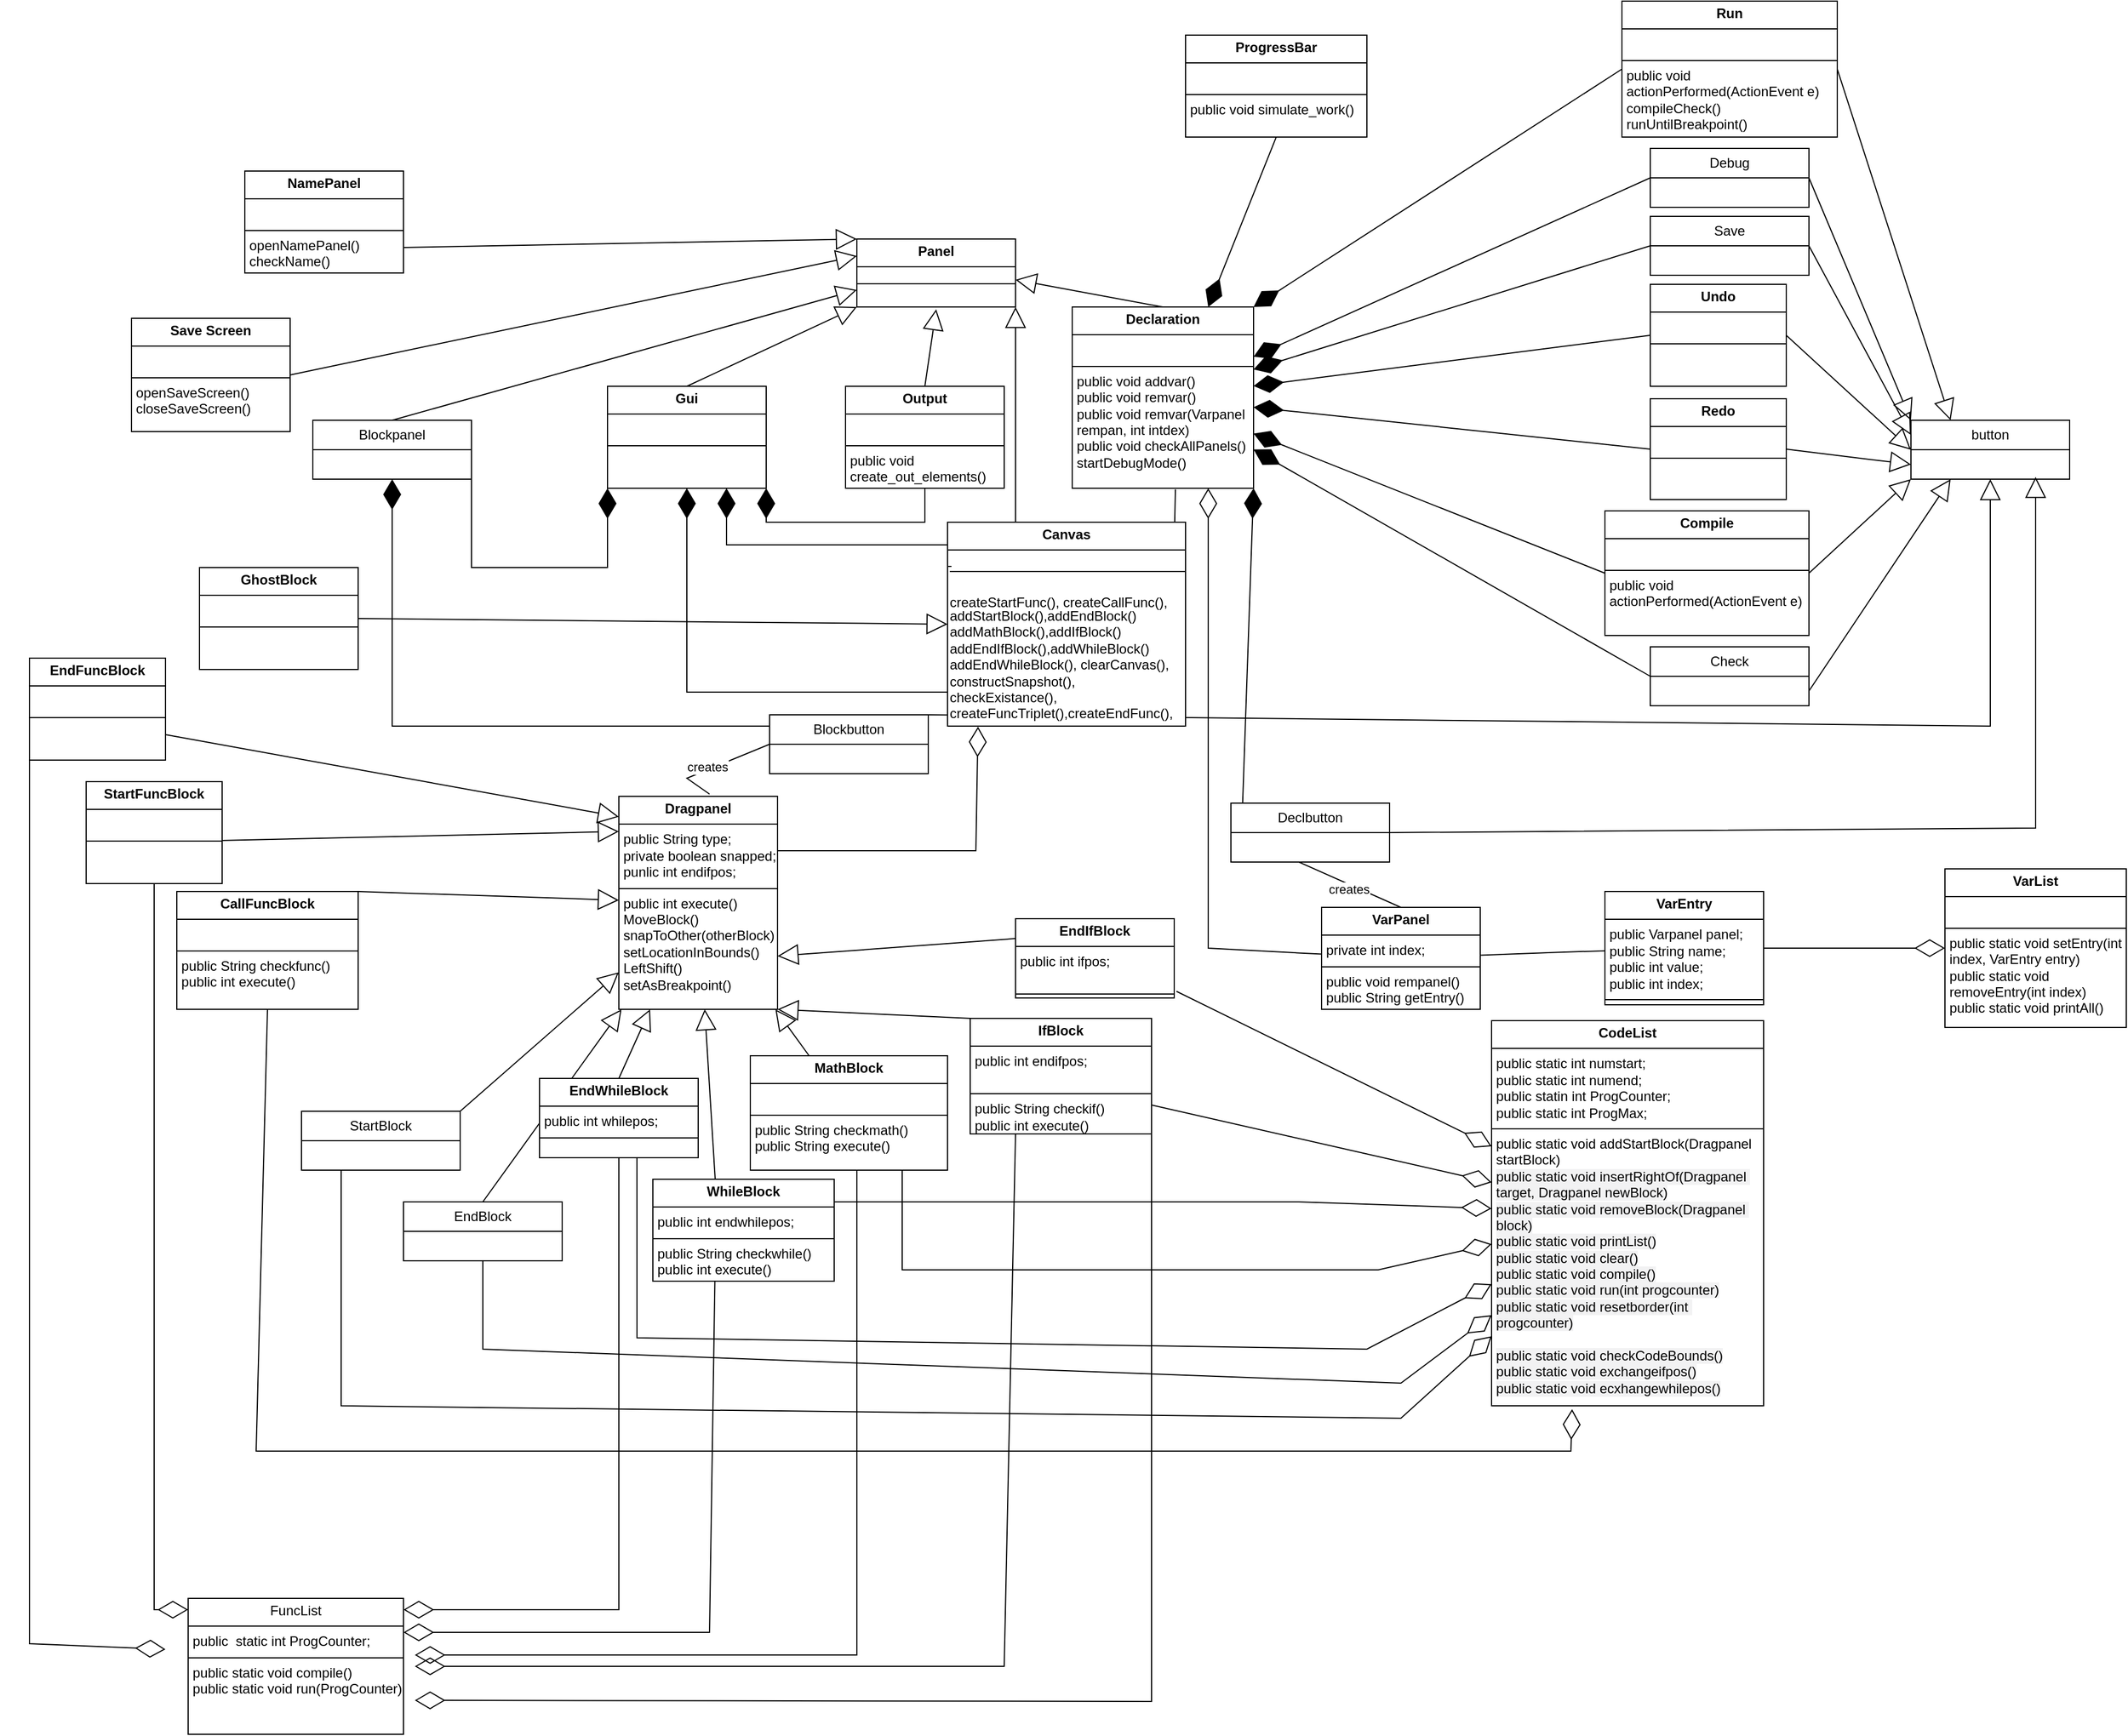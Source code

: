 <mxfile version="27.0.5" pages="2">
  <diagram name="Page-1" id="KtI8qqO0vV0Lk9qDOTK7">
    <mxGraphModel dx="2216" dy="3098" grid="1" gridSize="10" guides="1" tooltips="1" connect="1" arrows="1" fold="1" page="1" pageScale="1" pageWidth="827" pageHeight="1169" math="0" shadow="0">
      <root>
        <mxCell id="0" />
        <mxCell id="1" parent="0" />
        <mxCell id="ZvtriaTq_UTasGp2v6HC-1" value="" style="endArrow=block;endSize=16;endFill=0;html=1;rounded=0;labelBackgroundColor=none;fontColor=default;exitX=0.5;exitY=0;exitDx=0;exitDy=0;" edge="1" parent="1" source="ZvtriaTq_UTasGp2v6HC-92">
          <mxGeometry width="160" relative="1" as="geometry">
            <mxPoint x="170" y="-890" as="sourcePoint" />
            <mxPoint x="320" y="-970" as="targetPoint" />
          </mxGeometry>
        </mxCell>
        <mxCell id="ZvtriaTq_UTasGp2v6HC-2" value="" style="endArrow=block;endSize=16;endFill=0;html=1;rounded=0;entryX=0.5;entryY=1;entryDx=0;entryDy=0;labelBackgroundColor=none;fontColor=default;exitX=0.5;exitY=0;exitDx=0;exitDy=0;" edge="1" parent="1" source="ZvtriaTq_UTasGp2v6HC-84">
          <mxGeometry width="160" relative="1" as="geometry">
            <mxPoint x="390" y="-880" as="sourcePoint" />
            <mxPoint x="390" y="-968" as="targetPoint" />
          </mxGeometry>
        </mxCell>
        <mxCell id="ZvtriaTq_UTasGp2v6HC-3" value="" style="endArrow=block;endSize=16;endFill=0;html=1;rounded=0;entryX=1;entryY=1;entryDx=0;entryDy=0;labelBackgroundColor=none;fontColor=default;" edge="1" parent="1" target="ZvtriaTq_UTasGp2v6HC-72">
          <mxGeometry width="160" relative="1" as="geometry">
            <mxPoint x="460" y="-750" as="sourcePoint" />
            <mxPoint x="460" y="-968" as="targetPoint" />
          </mxGeometry>
        </mxCell>
        <mxCell id="ZvtriaTq_UTasGp2v6HC-4" value="" style="endArrow=block;endSize=16;endFill=0;html=1;rounded=0;exitX=0.5;exitY=0;exitDx=0;exitDy=0;entryX=1;entryY=0.5;entryDx=0;entryDy=0;labelBackgroundColor=none;fontColor=default;" edge="1" parent="1" source="ZvtriaTq_UTasGp2v6HC-79">
          <mxGeometry width="160" relative="1" as="geometry">
            <mxPoint x="290" y="-820" as="sourcePoint" />
            <mxPoint x="460" y="-994" as="targetPoint" />
          </mxGeometry>
        </mxCell>
        <mxCell id="ZvtriaTq_UTasGp2v6HC-5" value="button" style="swimlane;fontStyle=0;childLayout=stackLayout;horizontal=1;startSize=26;fillColor=none;horizontalStack=0;resizeParent=1;resizeParentMax=0;resizeLast=0;collapsible=1;marginBottom=0;whiteSpace=wrap;html=1;labelBackgroundColor=none;" vertex="1" parent="1">
          <mxGeometry x="1250" y="-870" width="140" height="52" as="geometry" />
        </mxCell>
        <mxCell id="ZvtriaTq_UTasGp2v6HC-6" value="Save" style="swimlane;fontStyle=0;childLayout=stackLayout;horizontal=1;startSize=26;fillColor=none;horizontalStack=0;resizeParent=1;resizeParentMax=0;resizeLast=0;collapsible=1;marginBottom=0;whiteSpace=wrap;html=1;labelBackgroundColor=none;" vertex="1" parent="1">
          <mxGeometry x="1020" y="-1050" width="140" height="52" as="geometry" />
        </mxCell>
        <mxCell id="ZvtriaTq_UTasGp2v6HC-7" value="" style="endArrow=block;endSize=16;endFill=0;html=1;rounded=0;entryX=0;entryY=0;entryDx=0;entryDy=0;labelBackgroundColor=none;fontColor=default;exitX=1;exitY=0.5;exitDx=0;exitDy=0;" edge="1" parent="1" source="ZvtriaTq_UTasGp2v6HC-68">
          <mxGeometry width="160" relative="1" as="geometry">
            <mxPoint x="1170" y="-1034" as="sourcePoint" />
            <mxPoint x="1250.0" y="-870" as="targetPoint" />
          </mxGeometry>
        </mxCell>
        <mxCell id="ZvtriaTq_UTasGp2v6HC-8" value="" style="endArrow=block;endSize=16;endFill=0;html=1;rounded=0;exitX=1;exitY=0.5;exitDx=0;exitDy=0;entryX=0;entryY=0.25;entryDx=0;entryDy=0;labelBackgroundColor=none;fontColor=default;" edge="1" parent="1" source="ZvtriaTq_UTasGp2v6HC-6">
          <mxGeometry width="160" relative="1" as="geometry">
            <mxPoint x="1310" y="-710" as="sourcePoint" />
            <mxPoint x="1250.0" y="-857" as="targetPoint" />
          </mxGeometry>
        </mxCell>
        <mxCell id="ZvtriaTq_UTasGp2v6HC-9" value="" style="endArrow=block;endSize=16;endFill=0;html=1;rounded=0;entryX=0;entryY=1;entryDx=0;entryDy=0;labelBackgroundColor=none;fontColor=default;exitX=1;exitY=0.5;exitDx=0;exitDy=0;" edge="1" parent="1" source="ZvtriaTq_UTasGp2v6HC-86">
          <mxGeometry width="160" relative="1" as="geometry">
            <mxPoint x="1170" y="-754" as="sourcePoint" />
            <mxPoint x="1250.0" y="-818" as="targetPoint" />
          </mxGeometry>
        </mxCell>
        <mxCell id="ZvtriaTq_UTasGp2v6HC-10" value="" style="endArrow=block;endSize=16;endFill=0;html=1;rounded=0;entryX=0;entryY=0.75;entryDx=0;entryDy=0;labelBackgroundColor=none;fontColor=default;exitX=1;exitY=0.5;exitDx=0;exitDy=0;" edge="1" parent="1" source="ZvtriaTq_UTasGp2v6HC-96">
          <mxGeometry width="160" relative="1" as="geometry">
            <mxPoint x="1180" y="-840" as="sourcePoint" />
            <mxPoint x="1250.0" y="-831" as="targetPoint" />
          </mxGeometry>
        </mxCell>
        <mxCell id="ZvtriaTq_UTasGp2v6HC-11" value="" style="endArrow=block;endSize=16;endFill=0;html=1;rounded=0;entryX=0;entryY=0.5;entryDx=0;entryDy=0;labelBackgroundColor=none;fontColor=default;exitX=1;exitY=0.5;exitDx=0;exitDy=0;" edge="1" parent="1" source="ZvtriaTq_UTasGp2v6HC-95">
          <mxGeometry width="160" relative="1" as="geometry">
            <mxPoint x="1180" y="-890" as="sourcePoint" />
            <mxPoint x="1250.0" y="-844" as="targetPoint" />
          </mxGeometry>
        </mxCell>
        <mxCell id="ZvtriaTq_UTasGp2v6HC-12" value="" style="endArrow=diamondThin;endFill=1;endSize=24;html=1;rounded=0;labelBackgroundColor=none;fontColor=default;exitX=0;exitY=0.5;exitDx=0;exitDy=0;" edge="1" parent="1" source="ZvtriaTq_UTasGp2v6HC-68" target="ZvtriaTq_UTasGp2v6HC-79">
          <mxGeometry width="160" relative="1" as="geometry">
            <mxPoint x="1010" y="-1047" as="sourcePoint" />
            <mxPoint x="670" y="-870" as="targetPoint" />
          </mxGeometry>
        </mxCell>
        <mxCell id="ZvtriaTq_UTasGp2v6HC-13" value="" style="endArrow=diamondThin;endFill=1;endSize=24;html=1;rounded=0;exitX=0;exitY=0.5;exitDx=0;exitDy=0;labelBackgroundColor=none;fontColor=default;" edge="1" parent="1" source="ZvtriaTq_UTasGp2v6HC-6" target="ZvtriaTq_UTasGp2v6HC-79">
          <mxGeometry width="160" relative="1" as="geometry">
            <mxPoint x="1020" y="-980" as="sourcePoint" />
            <mxPoint x="670" y="-860" as="targetPoint" />
          </mxGeometry>
        </mxCell>
        <mxCell id="ZvtriaTq_UTasGp2v6HC-14" value="" style="endArrow=diamondThin;endFill=1;endSize=24;html=1;rounded=0;labelBackgroundColor=none;fontColor=default;exitX=0;exitY=0.5;exitDx=0;exitDy=0;" edge="1" parent="1" source="ZvtriaTq_UTasGp2v6HC-96" target="ZvtriaTq_UTasGp2v6HC-79">
          <mxGeometry width="160" relative="1" as="geometry">
            <mxPoint x="1000" y="-840" as="sourcePoint" />
            <mxPoint x="680" y="-830" as="targetPoint" />
          </mxGeometry>
        </mxCell>
        <mxCell id="ZvtriaTq_UTasGp2v6HC-15" value="" style="endArrow=diamondThin;endFill=1;endSize=24;html=1;rounded=0;labelBackgroundColor=none;fontColor=default;exitX=0;exitY=0.5;exitDx=0;exitDy=0;" edge="1" parent="1" source="ZvtriaTq_UTasGp2v6HC-86" target="ZvtriaTq_UTasGp2v6HC-79">
          <mxGeometry width="160" relative="1" as="geometry">
            <mxPoint x="1000" y="-750" as="sourcePoint" />
            <mxPoint x="690" y="-810" as="targetPoint" />
          </mxGeometry>
        </mxCell>
        <mxCell id="ZvtriaTq_UTasGp2v6HC-16" value="" style="endArrow=diamondThin;endFill=1;endSize=24;html=1;rounded=0;labelBackgroundColor=none;fontColor=default;exitX=0.569;exitY=1.006;exitDx=0;exitDy=0;exitPerimeter=0;entryX=0.75;entryY=1;entryDx=0;entryDy=0;" edge="1" parent="1" source="ZvtriaTq_UTasGp2v6HC-79" target="ZvtriaTq_UTasGp2v6HC-92">
          <mxGeometry width="160" relative="1" as="geometry">
            <mxPoint x="600" y="-800" as="sourcePoint" />
            <mxPoint x="205" y="-790" as="targetPoint" />
            <Array as="points">
              <mxPoint x="600" y="-760" />
              <mxPoint x="205" y="-760" />
            </Array>
          </mxGeometry>
        </mxCell>
        <mxCell id="ZvtriaTq_UTasGp2v6HC-17" value="" style="endArrow=diamondThin;endFill=1;endSize=24;html=1;rounded=0;labelBackgroundColor=none;fontColor=default;entryX=0.5;entryY=1;entryDx=0;entryDy=0;" edge="1" parent="1" target="ZvtriaTq_UTasGp2v6HC-92">
          <mxGeometry width="160" relative="1" as="geometry">
            <mxPoint x="440" y="-630" as="sourcePoint" />
            <mxPoint x="170" y="-790" as="targetPoint" />
            <Array as="points">
              <mxPoint x="170" y="-630" />
              <mxPoint x="170" y="-740" />
            </Array>
          </mxGeometry>
        </mxCell>
        <mxCell id="ZvtriaTq_UTasGp2v6HC-18" value="" style="endArrow=diamondThin;endFill=1;endSize=24;html=1;rounded=0;labelBackgroundColor=none;fontColor=default;exitX=0.5;exitY=1;exitDx=0;exitDy=0;entryX=1;entryY=1;entryDx=0;entryDy=0;" edge="1" parent="1" source="ZvtriaTq_UTasGp2v6HC-84" target="ZvtriaTq_UTasGp2v6HC-92">
          <mxGeometry width="160" relative="1" as="geometry">
            <mxPoint x="390" y="-810" as="sourcePoint" />
            <mxPoint x="240" y="-810" as="targetPoint" />
            <Array as="points">
              <mxPoint x="380" y="-780" />
              <mxPoint x="240" y="-780" />
            </Array>
          </mxGeometry>
        </mxCell>
        <mxCell id="ZvtriaTq_UTasGp2v6HC-19" value="Blockpanel" style="swimlane;fontStyle=0;childLayout=stackLayout;horizontal=1;startSize=26;fillColor=none;horizontalStack=0;resizeParent=1;resizeParentMax=0;resizeLast=0;collapsible=1;marginBottom=0;whiteSpace=wrap;html=1;labelBackgroundColor=none;" vertex="1" parent="1">
          <mxGeometry x="-160" y="-870" width="140" height="52" as="geometry" />
        </mxCell>
        <mxCell id="ZvtriaTq_UTasGp2v6HC-20" value="" style="endArrow=block;endSize=16;endFill=0;html=1;rounded=0;exitX=0.5;exitY=0;exitDx=0;exitDy=0;entryX=0;entryY=0.75;entryDx=0;entryDy=0;labelBackgroundColor=none;fontColor=default;" edge="1" parent="1" source="ZvtriaTq_UTasGp2v6HC-19" target="ZvtriaTq_UTasGp2v6HC-72">
          <mxGeometry width="160" relative="1" as="geometry">
            <mxPoint x="20" y="-860" as="sourcePoint" />
            <mxPoint x="320" y="-1007" as="targetPoint" />
          </mxGeometry>
        </mxCell>
        <mxCell id="ZvtriaTq_UTasGp2v6HC-21" value="" style="endArrow=diamondThin;endFill=1;endSize=24;html=1;rounded=0;exitX=1;exitY=1;exitDx=0;exitDy=0;labelBackgroundColor=none;fontColor=default;entryX=0;entryY=1;entryDx=0;entryDy=0;" edge="1" parent="1" source="ZvtriaTq_UTasGp2v6HC-19" target="ZvtriaTq_UTasGp2v6HC-92">
          <mxGeometry width="160" relative="1" as="geometry">
            <mxPoint x="-250" y="-770" as="sourcePoint" />
            <mxPoint x="100" y="-800" as="targetPoint" />
            <Array as="points">
              <mxPoint x="-20" y="-740" />
              <mxPoint x="100" y="-740" />
            </Array>
          </mxGeometry>
        </mxCell>
        <mxCell id="ZvtriaTq_UTasGp2v6HC-22" value="Blockbutton" style="swimlane;fontStyle=0;childLayout=stackLayout;horizontal=1;startSize=26;fillColor=none;horizontalStack=0;resizeParent=1;resizeParentMax=0;resizeLast=0;collapsible=1;marginBottom=0;whiteSpace=wrap;html=1;labelBackgroundColor=none;" vertex="1" parent="1">
          <mxGeometry x="243" y="-610" width="140" height="52" as="geometry" />
        </mxCell>
        <mxCell id="ZvtriaTq_UTasGp2v6HC-23" value="" style="endArrow=diamondThin;endFill=0;endSize=24;html=1;rounded=0;entryX=0.128;entryY=1.003;entryDx=0;entryDy=0;entryPerimeter=0;" edge="1" parent="1" target="ZvtriaTq_UTasGp2v6HC-71">
          <mxGeometry width="160" relative="1" as="geometry">
            <mxPoint x="250" y="-490" as="sourcePoint" />
            <mxPoint x="425" y="-640" as="targetPoint" />
            <Array as="points">
              <mxPoint x="425" y="-490" />
            </Array>
          </mxGeometry>
        </mxCell>
        <mxCell id="ZvtriaTq_UTasGp2v6HC-24" value="EndBlock" style="swimlane;fontStyle=0;childLayout=stackLayout;horizontal=1;startSize=26;fillColor=none;horizontalStack=0;resizeParent=1;resizeParentMax=0;resizeLast=0;collapsible=1;marginBottom=0;whiteSpace=wrap;html=1;labelBackgroundColor=none;" vertex="1" parent="1">
          <mxGeometry x="-80" y="-180" width="140" height="52" as="geometry" />
        </mxCell>
        <mxCell id="ZvtriaTq_UTasGp2v6HC-25" value="StartBlock" style="swimlane;fontStyle=0;childLayout=stackLayout;horizontal=1;startSize=26;fillColor=none;horizontalStack=0;resizeParent=1;resizeParentMax=0;resizeLast=0;collapsible=1;marginBottom=0;whiteSpace=wrap;html=1;labelBackgroundColor=none;" vertex="1" parent="1">
          <mxGeometry x="-170" y="-260" width="140" height="52" as="geometry" />
        </mxCell>
        <mxCell id="ZvtriaTq_UTasGp2v6HC-26" value="" style="endArrow=block;endSize=16;endFill=0;html=1;rounded=0;labelBackgroundColor=none;fontColor=default;exitX=0.309;exitY=0.026;exitDx=0;exitDy=0;exitPerimeter=0;" edge="1" parent="1" source="ZvtriaTq_UTasGp2v6HC-76" target="ZvtriaTq_UTasGp2v6HC-77">
          <mxGeometry width="160" relative="1" as="geometry">
            <mxPoint x="290" y="-280" as="sourcePoint" />
            <mxPoint x="215" y="-468" as="targetPoint" />
          </mxGeometry>
        </mxCell>
        <mxCell id="ZvtriaTq_UTasGp2v6HC-27" value="" style="endArrow=block;endSize=16;endFill=0;html=1;rounded=0;entryX=0;entryY=0.25;entryDx=0;entryDy=0;labelBackgroundColor=none;fontColor=default;exitX=0.983;exitY=0.578;exitDx=0;exitDy=0;exitPerimeter=0;" edge="1" parent="1" source="ZvtriaTq_UTasGp2v6HC-98">
          <mxGeometry width="160" relative="1" as="geometry">
            <mxPoint x="-210" y="-500" as="sourcePoint" />
            <mxPoint x="110" y="-507" as="targetPoint" />
          </mxGeometry>
        </mxCell>
        <mxCell id="ZvtriaTq_UTasGp2v6HC-28" value="" style="endArrow=block;endSize=16;endFill=0;html=1;rounded=0;entryX=0;entryY=0;entryDx=0;entryDy=0;labelBackgroundColor=none;fontColor=default;exitX=1;exitY=0.75;exitDx=0;exitDy=0;" edge="1" parent="1" source="ZvtriaTq_UTasGp2v6HC-97">
          <mxGeometry width="160" relative="1" as="geometry">
            <mxPoint x="-250" y="-577" as="sourcePoint" />
            <mxPoint x="110" y="-520" as="targetPoint" />
          </mxGeometry>
        </mxCell>
        <mxCell id="ZvtriaTq_UTasGp2v6HC-29" value="" style="endArrow=block;endSize=16;endFill=0;html=1;rounded=0;exitX=1;exitY=0;exitDx=0;exitDy=0;labelBackgroundColor=none;fontColor=default;" edge="1" parent="1" source="ZvtriaTq_UTasGp2v6HC-25" target="ZvtriaTq_UTasGp2v6HC-77">
          <mxGeometry width="160" relative="1" as="geometry">
            <mxPoint x="70" y="-205" as="sourcePoint" />
            <mxPoint x="110" y="-481" as="targetPoint" />
          </mxGeometry>
        </mxCell>
        <mxCell id="ZvtriaTq_UTasGp2v6HC-30" value="" style="endArrow=block;endSize=16;endFill=0;html=1;rounded=0;labelBackgroundColor=none;fontColor=default;exitX=0.5;exitY=0;exitDx=0;exitDy=0;" edge="1" parent="1" source="ZvtriaTq_UTasGp2v6HC-78" target="ZvtriaTq_UTasGp2v6HC-77">
          <mxGeometry width="160" relative="1" as="geometry">
            <mxPoint x="120" y="-280" as="sourcePoint" />
            <mxPoint x="170" y="-468" as="targetPoint" />
          </mxGeometry>
        </mxCell>
        <mxCell id="ZvtriaTq_UTasGp2v6HC-31" value="" style="endArrow=block;endSize=16;endFill=0;html=1;rounded=0;exitX=0.5;exitY=0;exitDx=0;exitDy=0;labelBackgroundColor=none;fontColor=default;" edge="1" parent="1" source="ZvtriaTq_UTasGp2v6HC-24" target="ZvtriaTq_UTasGp2v6HC-77">
          <mxGeometry width="160" relative="1" as="geometry">
            <mxPoint x="620" y="-122" as="sourcePoint" />
            <mxPoint x="145" y="-468" as="targetPoint" />
          </mxGeometry>
        </mxCell>
        <mxCell id="ZvtriaTq_UTasGp2v6HC-32" value="" style="endArrow=block;endSize=16;endFill=0;html=1;rounded=0;labelBackgroundColor=none;fontColor=default;exitX=1;exitY=0;exitDx=0;exitDy=0;" edge="1" parent="1" source="ZvtriaTq_UTasGp2v6HC-87" target="ZvtriaTq_UTasGp2v6HC-77">
          <mxGeometry width="160" relative="1" as="geometry">
            <mxPoint x="-120" y="-450" as="sourcePoint" />
            <mxPoint x="110" y="-490" as="targetPoint" />
          </mxGeometry>
        </mxCell>
        <mxCell id="ZvtriaTq_UTasGp2v6HC-33" value="" style="endArrow=block;endSize=16;endFill=0;html=1;rounded=0;exitX=0;exitY=0;exitDx=0;exitDy=0;labelBackgroundColor=none;fontColor=default;entryX=1;entryY=1;entryDx=0;entryDy=0;" edge="1" parent="1" source="ZvtriaTq_UTasGp2v6HC-73" target="ZvtriaTq_UTasGp2v6HC-77">
          <mxGeometry width="160" relative="1" as="geometry">
            <mxPoint x="370" y="-280" as="sourcePoint" />
            <mxPoint x="240" y="-470" as="targetPoint" />
          </mxGeometry>
        </mxCell>
        <mxCell id="ZvtriaTq_UTasGp2v6HC-34" value="" style="endArrow=block;endSize=16;endFill=0;html=1;rounded=0;labelBackgroundColor=none;fontColor=default;" edge="1" parent="1" target="ZvtriaTq_UTasGp2v6HC-77">
          <mxGeometry width="160" relative="1" as="geometry">
            <mxPoint x="195" y="-200" as="sourcePoint" />
            <mxPoint x="190" y="-470" as="targetPoint" />
          </mxGeometry>
        </mxCell>
        <mxCell id="ZvtriaTq_UTasGp2v6HC-35" value="" style="endArrow=block;endSize=16;endFill=0;html=1;rounded=0;entryX=1;entryY=0.75;entryDx=0;entryDy=0;labelBackgroundColor=none;fontColor=default;exitX=0;exitY=0.25;exitDx=0;exitDy=0;" edge="1" parent="1" source="ZvtriaTq_UTasGp2v6HC-74" target="ZvtriaTq_UTasGp2v6HC-77">
          <mxGeometry width="160" relative="1" as="geometry">
            <mxPoint x="457" y="-370" as="sourcePoint" />
            <mxPoint x="272.4" y="-473.622" as="targetPoint" />
          </mxGeometry>
        </mxCell>
        <mxCell id="ZvtriaTq_UTasGp2v6HC-36" value="" style="endArrow=diamondThin;endFill=1;endSize=24;html=1;rounded=0;labelBackgroundColor=none;fontColor=default;entryX=0.5;entryY=1;entryDx=0;entryDy=0;exitX=0;exitY=0.192;exitDx=0;exitDy=0;exitPerimeter=0;" edge="1" parent="1" source="ZvtriaTq_UTasGp2v6HC-22" target="ZvtriaTq_UTasGp2v6HC-19">
          <mxGeometry width="160" relative="1" as="geometry">
            <mxPoint x="190" y="-600" as="sourcePoint" />
            <mxPoint x="-260" y="-820" as="targetPoint" />
            <Array as="points">
              <mxPoint x="70" y="-600" />
              <mxPoint x="-90" y="-600" />
            </Array>
          </mxGeometry>
        </mxCell>
        <mxCell id="ZvtriaTq_UTasGp2v6HC-37" value="" style="endArrow=none;html=1;rounded=0;entryX=0;entryY=0.5;entryDx=0;entryDy=0;exitX=0.5;exitY=0;exitDx=0;exitDy=0;" edge="1" parent="1" target="ZvtriaTq_UTasGp2v6HC-22">
          <mxGeometry width="50" height="50" relative="1" as="geometry">
            <mxPoint x="190" y="-540" as="sourcePoint" />
            <mxPoint x="180" y="-548" as="targetPoint" />
            <Array as="points">
              <mxPoint x="170" y="-554" />
            </Array>
          </mxGeometry>
        </mxCell>
        <mxCell id="ZvtriaTq_UTasGp2v6HC-38" value="creates" style="edgeLabel;html=1;align=center;verticalAlign=middle;resizable=0;points=[];" vertex="1" connectable="0" parent="ZvtriaTq_UTasGp2v6HC-37">
          <mxGeometry x="-0.131" y="3" relative="1" as="geometry">
            <mxPoint as="offset" />
          </mxGeometry>
        </mxCell>
        <mxCell id="ZvtriaTq_UTasGp2v6HC-39" value="" style="endArrow=block;endSize=16;endFill=0;html=1;rounded=0;exitX=1;exitY=0;exitDx=0;exitDy=0;entryX=0.5;entryY=1;entryDx=0;entryDy=0;labelBackgroundColor=none;fontColor=default;" edge="1" parent="1" source="ZvtriaTq_UTasGp2v6HC-22" target="ZvtriaTq_UTasGp2v6HC-5">
          <mxGeometry width="160" relative="1" as="geometry">
            <mxPoint x="900" y="-506" as="sourcePoint" />
            <mxPoint x="980" y="-640" as="targetPoint" />
            <Array as="points">
              <mxPoint x="1320" y="-600" />
            </Array>
          </mxGeometry>
        </mxCell>
        <mxCell id="ZvtriaTq_UTasGp2v6HC-40" value="" style="endArrow=diamondThin;endFill=0;endSize=24;html=1;rounded=0;entryX=0.75;entryY=1;entryDx=0;entryDy=0;" edge="1" parent="1" source="ZvtriaTq_UTasGp2v6HC-80" target="ZvtriaTq_UTasGp2v6HC-79">
          <mxGeometry width="160" relative="1" as="geometry">
            <mxPoint x="720" y="-400" as="sourcePoint" />
            <mxPoint x="630" y="-818" as="targetPoint" />
            <Array as="points">
              <mxPoint x="630" y="-404" />
            </Array>
          </mxGeometry>
        </mxCell>
        <mxCell id="ZvtriaTq_UTasGp2v6HC-41" value="Declbutton" style="swimlane;fontStyle=0;childLayout=stackLayout;horizontal=1;startSize=26;fillColor=none;horizontalStack=0;resizeParent=1;resizeParentMax=0;resizeLast=0;collapsible=1;marginBottom=0;whiteSpace=wrap;html=1;labelBackgroundColor=none;" vertex="1" parent="1">
          <mxGeometry x="650" y="-532" width="140" height="52" as="geometry" />
        </mxCell>
        <mxCell id="ZvtriaTq_UTasGp2v6HC-42" value="" style="endArrow=none;html=1;rounded=0;exitX=0.5;exitY=0;exitDx=0;exitDy=0;" edge="1" parent="1" source="ZvtriaTq_UTasGp2v6HC-80">
          <mxGeometry width="50" height="50" relative="1" as="geometry">
            <mxPoint x="770" y="-430" as="sourcePoint" />
            <mxPoint x="710" y="-480" as="targetPoint" />
          </mxGeometry>
        </mxCell>
        <mxCell id="ZvtriaTq_UTasGp2v6HC-43" value="creates" style="edgeLabel;html=1;align=center;verticalAlign=middle;resizable=0;points=[];" vertex="1" connectable="0" parent="ZvtriaTq_UTasGp2v6HC-42">
          <mxGeometry x="-0.01" y="3" relative="1" as="geometry">
            <mxPoint y="1" as="offset" />
          </mxGeometry>
        </mxCell>
        <mxCell id="ZvtriaTq_UTasGp2v6HC-44" value="" style="endArrow=block;endSize=16;endFill=0;html=1;rounded=0;exitX=1;exitY=0.5;exitDx=0;exitDy=0;labelBackgroundColor=none;fontColor=default;" edge="1" parent="1" source="ZvtriaTq_UTasGp2v6HC-41">
          <mxGeometry width="160" relative="1" as="geometry">
            <mxPoint x="1100" y="-386" as="sourcePoint" />
            <mxPoint x="1360" y="-820" as="targetPoint" />
            <Array as="points">
              <mxPoint x="1360" y="-510" />
            </Array>
          </mxGeometry>
        </mxCell>
        <mxCell id="ZvtriaTq_UTasGp2v6HC-45" value="" style="endArrow=diamondThin;endFill=1;endSize=24;html=1;rounded=0;labelBackgroundColor=none;fontColor=default;exitX=0.074;exitY=0;exitDx=0;exitDy=0;exitPerimeter=0;entryX=1;entryY=1;entryDx=0;entryDy=0;" edge="1" parent="1" source="ZvtriaTq_UTasGp2v6HC-41" target="ZvtriaTq_UTasGp2v6HC-79">
          <mxGeometry width="160" relative="1" as="geometry">
            <mxPoint x="650" y="-540" as="sourcePoint" />
            <mxPoint x="650" y="-818" as="targetPoint" />
            <Array as="points" />
          </mxGeometry>
        </mxCell>
        <mxCell id="ZvtriaTq_UTasGp2v6HC-46" value="" style="endArrow=none;html=1;rounded=0;" edge="1" parent="1" source="ZvtriaTq_UTasGp2v6HC-80" target="ZvtriaTq_UTasGp2v6HC-81">
          <mxGeometry width="50" height="50" relative="1" as="geometry">
            <mxPoint x="890" y="-394" as="sourcePoint" />
            <mxPoint x="970" y="-404" as="targetPoint" />
            <Array as="points">
              <mxPoint x="930" y="-400" />
            </Array>
          </mxGeometry>
        </mxCell>
        <mxCell id="ZvtriaTq_UTasGp2v6HC-47" value="" style="endArrow=diamondThin;endFill=0;endSize=24;html=1;rounded=0;" edge="1" parent="1" source="ZvtriaTq_UTasGp2v6HC-81" target="ZvtriaTq_UTasGp2v6HC-82">
          <mxGeometry width="160" relative="1" as="geometry">
            <mxPoint x="1130" y="-404" as="sourcePoint" />
            <mxPoint x="1270" y="-404" as="targetPoint" />
            <Array as="points">
              <mxPoint x="1200" y="-404" />
            </Array>
          </mxGeometry>
        </mxCell>
        <mxCell id="ZvtriaTq_UTasGp2v6HC-48" value="" style="endArrow=diamondThin;endFill=0;endSize=24;html=1;rounded=0;exitX=1;exitY=0.75;exitDx=0;exitDy=0;" edge="1" parent="1" source="ZvtriaTq_UTasGp2v6HC-73" target="ZvtriaTq_UTasGp2v6HC-85">
          <mxGeometry width="160" relative="1" as="geometry">
            <mxPoint x="520" y="-211" as="sourcePoint" />
            <mxPoint x="760" y="-220" as="targetPoint" />
            <Array as="points" />
          </mxGeometry>
        </mxCell>
        <mxCell id="ZvtriaTq_UTasGp2v6HC-49" value="&lt;span style=&quot;color: rgba(0, 0, 0, 0); font-family: monospace; font-size: 0px; text-align: start; background-color: rgb(236, 236, 236);&quot;&gt;%3CmxGraphModel%3E%3Croot%3E%3CmxCell%20id%3D%220%22%2F%3E%3CmxCell%20id%3D%221%22%20parent%3D%220%22%2F%3E%3CmxCell%20id%3D%222%22%20value%3D%22%22%20style%3D%22endArrow%3DdiamondThin%3BendFill%3D0%3BendSize%3D24%3Bhtml%3D1%3Brounded%3D0%3B%22%20edge%3D%221%22%20parent%3D%221%22%3E%3CmxGeometry%20width%3D%22160%22%20relative%3D%221%22%20as%3D%22geometry%22%3E%3CmxPoint%20x%3D%22610%22%20y%3D%22961%22%20as%3D%22sourcePoint%22%2F%3E%3CmxPoint%20x%3D%22700%22%20y%3D%22961%22%20as%3D%22targetPoint%22%2F%3E%3CArray%20as%3D%22points%22%3E%3CmxPoint%20x%3D%22640%22%20y%3D%22960%22%2F%3E%3C%2FArray%3E%3C%2FmxGeometry%3E%3C%2FmxCell%3E%3C%2Froot%3E%3C%2FmxGraphModel%3E&lt;/span&gt;" style="endArrow=diamondThin;endFill=0;endSize=24;html=1;rounded=0;exitX=0.5;exitY=1;exitDx=0;exitDy=0;" edge="1" parent="1" source="ZvtriaTq_UTasGp2v6HC-24" target="ZvtriaTq_UTasGp2v6HC-85">
          <mxGeometry width="160" relative="1" as="geometry">
            <mxPoint x="-60" y="-50" as="sourcePoint" />
            <mxPoint x="880" y="-160" as="targetPoint" />
            <Array as="points">
              <mxPoint x="-10" y="-50" />
              <mxPoint x="800" y="-20" />
            </Array>
          </mxGeometry>
        </mxCell>
        <mxCell id="ZvtriaTq_UTasGp2v6HC-50" value="" style="endArrow=diamondThin;endFill=0;endSize=24;html=1;rounded=0;exitX=1.014;exitY=0.916;exitDx=0;exitDy=0;exitPerimeter=0;" edge="1" parent="1" source="ZvtriaTq_UTasGp2v6HC-74" target="ZvtriaTq_UTasGp2v6HC-85">
          <mxGeometry width="160" relative="1" as="geometry">
            <mxPoint x="590" y="-324" as="sourcePoint" />
            <mxPoint x="760" y="-250" as="targetPoint" />
            <Array as="points" />
          </mxGeometry>
        </mxCell>
        <mxCell id="ZvtriaTq_UTasGp2v6HC-51" value="" style="endArrow=diamondThin;endFill=0;endSize=24;html=1;rounded=0;exitX=1;exitY=0;exitDx=0;exitDy=0;" edge="1" parent="1" target="ZvtriaTq_UTasGp2v6HC-85">
          <mxGeometry width="160" relative="1" as="geometry">
            <mxPoint x="300" y="-180" as="sourcePoint" />
            <mxPoint x="770" y="-179" as="targetPoint" />
            <Array as="points">
              <mxPoint x="710" y="-180" />
              <mxPoint x="740" y="-179" />
            </Array>
          </mxGeometry>
        </mxCell>
        <mxCell id="ZvtriaTq_UTasGp2v6HC-52" value="" style="endArrow=diamondThin;endFill=0;endSize=24;html=1;rounded=0;" edge="1" parent="1" target="ZvtriaTq_UTasGp2v6HC-85">
          <mxGeometry width="160" relative="1" as="geometry">
            <mxPoint x="360" y="-220" as="sourcePoint" />
            <mxPoint x="780" y="-170" as="targetPoint" />
            <Array as="points">
              <mxPoint x="360" y="-120" />
              <mxPoint x="780" y="-120" />
            </Array>
          </mxGeometry>
        </mxCell>
        <mxCell id="ZvtriaTq_UTasGp2v6HC-53" value="&lt;span style=&quot;color: rgba(0, 0, 0, 0); font-family: monospace; font-size: 0px; text-align: start; background-color: rgb(236, 236, 236);&quot;&gt;%3CmxGraphModel%3E%3Croot%3E%3CmxCell%20id%3D%220%22%2F%3E%3CmxCell%20id%3D%221%22%20parent%3D%220%22%2F%3E%3CmxCell%20id%3D%222%22%20value%3D%22%22%20style%3D%22endArrow%3DdiamondThin%3BendFill%3D0%3BendSize%3D24%3Bhtml%3D1%3Brounded%3D0%3B%22%20edge%3D%221%22%20parent%3D%221%22%3E%3CmxGeometry%20width%3D%22160%22%20relative%3D%221%22%20as%3D%22geometry%22%3E%3CmxPoint%20x%3D%22610%22%20y%3D%22961%22%20as%3D%22sourcePoint%22%2F%3E%3CmxPoint%20x%3D%22700%22%20y%3D%22961%22%20as%3D%22targetPoint%22%2F%3E%3CArray%20as%3D%22points%22%3E%3CmxPoint%20x%3D%22640%22%20y%3D%22960%22%2F%3E%3C%2FArray%3E%3C%2FmxGeometry%3E%3C%2FmxCell%3E%3C%2Froot%3E%3C%2FmxGraphModel%3E&lt;/span&gt;" style="endArrow=diamondThin;endFill=0;endSize=24;html=1;rounded=0;exitX=0.614;exitY=0.957;exitDx=0;exitDy=0;exitPerimeter=0;" edge="1" parent="1" source="ZvtriaTq_UTasGp2v6HC-78" target="ZvtriaTq_UTasGp2v6HC-85">
          <mxGeometry width="160" relative="1" as="geometry">
            <mxPoint x="120" y="-230" as="sourcePoint" />
            <mxPoint x="840" y="-160" as="targetPoint" />
            <Array as="points">
              <mxPoint x="126" y="-60" />
              <mxPoint x="770" y="-50" />
            </Array>
          </mxGeometry>
        </mxCell>
        <mxCell id="ZvtriaTq_UTasGp2v6HC-54" value="&lt;span style=&quot;color: rgba(0, 0, 0, 0); font-family: monospace; font-size: 0px; text-align: start; background-color: rgb(236, 236, 236);&quot;&gt;%3CmxGraphModel%3E%3Croot%3E%3CmxCell%20id%3D%220%22%2F%3E%3CmxCell%20id%3D%221%22%20parent%3D%220%22%2F%3E%3CmxCell%20id%3D%222%22%20value%3D%22%22%20style%3D%22endArrow%3DdiamondThin%3BendFill%3D0%3BendSize%3D24%3Bhtml%3D1%3Brounded%3D0%3B%22%20edge%3D%221%22%20parent%3D%221%22%3E%3CmxGeometry%20width%3D%22160%22%20relative%3D%221%22%20as%3D%22geometry%22%3E%3CmxPoint%20x%3D%22610%22%20y%3D%22961%22%20as%3D%22sourcePoint%22%2F%3E%3CmxPoint%20x%3D%22700%22%20y%3D%22961%22%20as%3D%22targetPoint%22%2F%3E%3CArray%20as%3D%22points%22%3E%3CmxPoint%20x%3D%22640%22%20y%3D%22960%22%2F%3E%3C%2FArray%3E%3C%2FmxGeometry%3E%3C%2FmxCell%3E%3C%2Froot%3E%3C%2FmxGraphModel%3E&lt;/span&gt;" style="endArrow=diamondThin;endFill=0;endSize=24;html=1;rounded=0;exitX=0.25;exitY=1;exitDx=0;exitDy=0;" edge="1" parent="1" source="ZvtriaTq_UTasGp2v6HC-73">
          <mxGeometry width="160" relative="1" as="geometry">
            <mxPoint x="450" y="-200" as="sourcePoint" />
            <mxPoint x="-70" y="230" as="targetPoint" />
            <Array as="points">
              <mxPoint x="450" y="230" />
            </Array>
          </mxGeometry>
        </mxCell>
        <mxCell id="ZvtriaTq_UTasGp2v6HC-55" value="&lt;span style=&quot;color: rgba(0, 0, 0, 0); font-family: monospace; font-size: 0px; text-align: start; background-color: rgb(236, 236, 236);&quot;&gt;%3CmxGraphModel%3E%3Croot%3E%3CmxCell%20id%3D%220%22%2F%3E%3CmxCell%20id%3D%221%22%20parent%3D%220%22%2F%3E%3CmxCell%20id%3D%222%22%20value%3D%22%22%20style%3D%22endArrow%3DdiamondThin%3BendFill%3D0%3BendSize%3D24%3Bhtml%3D1%3Brounded%3D0%3B%22%20edge%3D%221%22%20parent%3D%221%22%3E%3CmxGeometry%20width%3D%22160%22%20relative%3D%221%22%20as%3D%22geometry%22%3E%3CmxPoint%20x%3D%22610%22%20y%3D%22961%22%20as%3D%22sourcePoint%22%2F%3E%3CmxPoint%20x%3D%22700%22%20y%3D%22961%22%20as%3D%22targetPoint%22%2F%3E%3CArray%20as%3D%22points%22%3E%3CmxPoint%20x%3D%22640%22%20y%3D%22960%22%2F%3E%3C%2FArray%3E%3C%2FmxGeometry%3E%3C%2FmxCell%3E%3C%2Froot%3E%3C%2FmxGraphModel%3E&lt;/span&gt;" style="endArrow=diamondThin;endFill=0;endSize=24;html=1;rounded=0;exitX=0.25;exitY=1;exitDx=0;exitDy=0;" edge="1" parent="1" source="ZvtriaTq_UTasGp2v6HC-25" target="ZvtriaTq_UTasGp2v6HC-85">
          <mxGeometry width="160" relative="1" as="geometry">
            <mxPoint x="-90" y="11" as="sourcePoint" />
            <mxPoint x="805" y="-160" as="targetPoint" />
            <Array as="points">
              <mxPoint x="-135" />
              <mxPoint x="800" y="11" />
            </Array>
          </mxGeometry>
        </mxCell>
        <mxCell id="ZvtriaTq_UTasGp2v6HC-56" value="&lt;span style=&quot;color: rgba(0, 0, 0, 0); font-family: monospace; font-size: 0px; text-align: start; background-color: rgb(236, 236, 236);&quot;&gt;%3CmxGraphModel%3E%3Croot%3E%3CmxCell%20id%3D%220%22%2F%3E%3CmxCell%20id%3D%221%22%20parent%3D%220%22%2F%3E%3CmxCell%20id%3D%222%22%20value%3D%22%22%20style%3D%22endArrow%3DdiamondThin%3BendFill%3D0%3BendSize%3D24%3Bhtml%3D1%3Brounded%3D0%3B%22%20edge%3D%221%22%20parent%3D%221%22%3E%3CmxGeometry%20width%3D%22160%22%20relative%3D%221%22%20as%3D%22geometry%22%3E%3CmxPoint%20x%3D%22610%22%20y%3D%22961%22%20as%3D%22sourcePoint%22%2F%3E%3CmxPoint%20x%3D%22700%22%20y%3D%22961%22%20as%3D%22targetPoint%22%2F%3E%3CArray%20as%3D%22points%22%3E%3CmxPoint%20x%3D%22640%22%20y%3D%22960%22%2F%3E%3C%2FArray%3E%3C%2FmxGeometry%3E%3C%2FmxCell%3E%3C%2Froot%3E%3C%2FmxGraphModel%3E&lt;/span&gt;" style="endArrow=diamondThin;endFill=0;endSize=24;html=1;rounded=0;exitX=0.5;exitY=1;exitDx=0;exitDy=0;entryX=0.296;entryY=1.009;entryDx=0;entryDy=0;entryPerimeter=0;" edge="1" parent="1" source="ZvtriaTq_UTasGp2v6HC-87" target="ZvtriaTq_UTasGp2v6HC-85">
          <mxGeometry width="160" relative="1" as="geometry">
            <mxPoint x="-220" y="-370" as="sourcePoint" />
            <mxPoint x="910" y="-170" as="targetPoint" />
            <Array as="points">
              <mxPoint x="-210" y="40" />
              <mxPoint x="950" y="40" />
            </Array>
          </mxGeometry>
        </mxCell>
        <mxCell id="ZvtriaTq_UTasGp2v6HC-58" value="&lt;span style=&quot;color: rgba(0, 0, 0, 0); font-family: monospace; font-size: 0px; text-align: start; background-color: rgb(236, 236, 236);&quot;&gt;%3CmxGraphModel%3E%3Croot%3E%3CmxCell%20id%3D%220%22%2F%3E%3CmxCell%20id%3D%221%22%20parent%3D%220%22%2F%3E%3CmxCell%20id%3D%222%22%20value%3D%22%22%20style%3D%22endArrow%3DdiamondThin%3BendFill%3D0%3BendSize%3D24%3Bhtml%3D1%3Brounded%3D0%3B%22%20edge%3D%221%22%20parent%3D%221%22%3E%3CmxGeometry%20width%3D%22160%22%20relative%3D%221%22%20as%3D%22geometry%22%3E%3CmxPoint%20x%3D%22610%22%20y%3D%22961%22%20as%3D%22sourcePoint%22%2F%3E%3CmxPoint%20x%3D%22700%22%20y%3D%22961%22%20as%3D%22targetPoint%22%2F%3E%3CArray%20as%3D%22points%22%3E%3CmxPoint%20x%3D%22640%22%20y%3D%22960%22%2F%3E%3C%2FArray%3E%3C%2FmxGeometry%3E%3C%2FmxCell%3E%3C%2Froot%3E%3C%2FmxGraphModel%3E&lt;/span&gt;" style="endArrow=diamondThin;endFill=0;endSize=24;html=1;rounded=0;exitX=0;exitY=1;exitDx=0;exitDy=0;" edge="1" parent="1" source="ZvtriaTq_UTasGp2v6HC-97">
          <mxGeometry width="160" relative="1" as="geometry">
            <mxPoint x="-410" y="-530" as="sourcePoint" />
            <mxPoint x="-290" y="215" as="targetPoint" />
            <Array as="points">
              <mxPoint x="-410" y="-450" />
              <mxPoint x="-410" y="210" />
            </Array>
          </mxGeometry>
        </mxCell>
        <mxCell id="ZvtriaTq_UTasGp2v6HC-59" value="&lt;span style=&quot;color: rgba(0, 0, 0, 0); font-family: monospace; font-size: 0px; text-align: start; background-color: rgb(236, 236, 236);&quot;&gt;%3CmxGraphModel%3E%3Croot%3E%3CmxCell%20id%3D%220%22%2F%3E%3CmxCell%20id%3D%221%22%20parent%3D%220%22%2F%3E%3CmxCell%20id%3D%222%22%20value%3D%22%22%20style%3D%22endArrow%3DdiamondThin%3BendFill%3D0%3BendSize%3D24%3Bhtml%3D1%3Brounded%3D0%3B%22%20edge%3D%221%22%20parent%3D%221%22%3E%3CmxGeometry%20width%3D%22160%22%20relative%3D%221%22%20as%3D%22geometry%22%3E%3CmxPoint%20x%3D%22610%22%20y%3D%22961%22%20as%3D%22sourcePoint%22%2F%3E%3CmxPoint%20x%3D%22700%22%20y%3D%22961%22%20as%3D%22targetPoint%22%2F%3E%3CArray%20as%3D%22points%22%3E%3CmxPoint%20x%3D%22640%22%20y%3D%22960%22%2F%3E%3C%2FArray%3E%3C%2FmxGeometry%3E%3C%2FmxCell%3E%3C%2Froot%3E%3C%2FmxGraphModel%3E&lt;/span&gt;" style="endArrow=diamondThin;endFill=0;endSize=24;html=1;rounded=0;exitX=0.5;exitY=1;exitDx=0;exitDy=0;" edge="1" parent="1" source="ZvtriaTq_UTasGp2v6HC-98">
          <mxGeometry width="160" relative="1" as="geometry">
            <mxPoint x="-300" y="-440" as="sourcePoint" />
            <mxPoint x="-270" y="180" as="targetPoint" />
            <Array as="points">
              <mxPoint x="-300" y="180" />
            </Array>
          </mxGeometry>
        </mxCell>
        <mxCell id="ZvtriaTq_UTasGp2v6HC-60" value="&lt;span style=&quot;color: rgba(0, 0, 0, 0); font-family: monospace; font-size: 0px; text-align: start; background-color: rgb(236, 236, 236);&quot;&gt;%3CmxGraphModel%3E%3Croot%3E%3CmxCell%20id%3D%220%22%2F%3E%3CmxCell%20id%3D%221%22%20parent%3D%220%22%2F%3E%3CmxCell%20id%3D%222%22%20value%3D%22%22%20style%3D%22endArrow%3DdiamondThin%3BendFill%3D0%3BendSize%3D24%3Bhtml%3D1%3Brounded%3D0%3B%22%20edge%3D%221%22%20parent%3D%221%22%3E%3CmxGeometry%20width%3D%22160%22%20relative%3D%221%22%20as%3D%22geometry%22%3E%3CmxPoint%20x%3D%22610%22%20y%3D%22961%22%20as%3D%22sourcePoint%22%2F%3E%3CmxPoint%20x%3D%22700%22%20y%3D%22961%22%20as%3D%22targetPoint%22%2F%3E%3CArray%20as%3D%22points%22%3E%3CmxPoint%20x%3D%22640%22%20y%3D%22960%22%2F%3E%3C%2FArray%3E%3C%2FmxGeometry%3E%3C%2FmxCell%3E%3C%2Froot%3E%3C%2FmxGraphModel%3E&lt;/span&gt;" style="endArrow=diamondThin;endFill=0;endSize=24;html=1;rounded=0;exitX=0.25;exitY=1;exitDx=0;exitDy=0;entryX=1;entryY=0.25;entryDx=0;entryDy=0;" edge="1" parent="1" target="ZvtriaTq_UTasGp2v6HC-108">
          <mxGeometry width="160" relative="1" as="geometry">
            <mxPoint x="195" y="-128" as="sourcePoint" />
            <mxPoint x="-90" y="200" as="targetPoint" />
            <Array as="points">
              <mxPoint x="190" y="200" />
            </Array>
          </mxGeometry>
        </mxCell>
        <mxCell id="ZvtriaTq_UTasGp2v6HC-61" value="&lt;span style=&quot;color: rgba(0, 0, 0, 0); font-family: monospace; font-size: 0px; text-align: start; background-color: rgb(236, 236, 236);&quot;&gt;%3CmxGraphModel%3E%3Croot%3E%3CmxCell%20id%3D%220%22%2F%3E%3CmxCell%20id%3D%221%22%20parent%3D%220%22%2F%3E%3CmxCell%20id%3D%222%22%20value%3D%22%22%20style%3D%22endArrow%3DdiamondThin%3BendFill%3D0%3BendSize%3D24%3Bhtml%3D1%3Brounded%3D0%3B%22%20edge%3D%221%22%20parent%3D%221%22%3E%3CmxGeometry%20width%3D%22160%22%20relative%3D%221%22%20as%3D%22geometry%22%3E%3CmxPoint%20x%3D%22610%22%20y%3D%22961%22%20as%3D%22sourcePoint%22%2F%3E%3CmxPoint%20x%3D%22700%22%20y%3D%22961%22%20as%3D%22targetPoint%22%2F%3E%3CArray%20as%3D%22points%22%3E%3CmxPoint%20x%3D%22640%22%20y%3D%22960%22%2F%3E%3C%2FArray%3E%3C%2FmxGeometry%3E%3C%2FmxCell%3E%3C%2Froot%3E%3C%2FmxGraphModel%3E&lt;/span&gt;" style="endArrow=diamondThin;endFill=0;endSize=24;html=1;rounded=0;" edge="1" parent="1" source="ZvtriaTq_UTasGp2v6HC-78">
          <mxGeometry width="160" relative="1" as="geometry">
            <mxPoint x="110" y="-200" as="sourcePoint" />
            <mxPoint x="-80" y="180" as="targetPoint" />
            <Array as="points">
              <mxPoint x="110" y="180" />
            </Array>
          </mxGeometry>
        </mxCell>
        <mxCell id="ZvtriaTq_UTasGp2v6HC-62" value="&lt;span style=&quot;color: rgba(0, 0, 0, 0); font-family: monospace; font-size: 0px; text-align: start; background-color: rgb(236, 236, 236);&quot;&gt;%3CmxGraphModel%3E%3Croot%3E%3CmxCell%20id%3D%220%22%2F%3E%3CmxCell%20id%3D%221%22%20parent%3D%220%22%2F%3E%3CmxCell%20id%3D%222%22%20value%3D%22%22%20style%3D%22endArrow%3DdiamondThin%3BendFill%3D0%3BendSize%3D24%3Bhtml%3D1%3Brounded%3D0%3B%22%20edge%3D%221%22%20parent%3D%221%22%3E%3CmxGeometry%20width%3D%22160%22%20relative%3D%221%22%20as%3D%22geometry%22%3E%3CmxPoint%20x%3D%22610%22%20y%3D%22961%22%20as%3D%22sourcePoint%22%2F%3E%3CmxPoint%20x%3D%22700%22%20y%3D%22961%22%20as%3D%22targetPoint%22%2F%3E%3CArray%20as%3D%22points%22%3E%3CmxPoint%20x%3D%22640%22%20y%3D%22960%22%2F%3E%3C%2FArray%3E%3C%2FmxGeometry%3E%3C%2FmxCell%3E%3C%2Froot%3E%3C%2FmxGraphModel%3E&lt;/span&gt;" style="endArrow=diamondThin;endFill=0;endSize=24;html=1;rounded=0;" edge="1" parent="1">
          <mxGeometry width="160" relative="1" as="geometry">
            <mxPoint x="320" y="-210" as="sourcePoint" />
            <mxPoint x="-70" y="220" as="targetPoint" />
            <Array as="points">
              <mxPoint x="320" y="220" />
            </Array>
          </mxGeometry>
        </mxCell>
        <mxCell id="ZvtriaTq_UTasGp2v6HC-63" value="&lt;span style=&quot;color: rgba(0, 0, 0, 0); font-family: monospace; font-size: 0px; text-align: start; background-color: rgb(236, 236, 236);&quot;&gt;%3CmxGraphModel%3E%3Croot%3E%3CmxCell%20id%3D%220%22%2F%3E%3CmxCell%20id%3D%221%22%20parent%3D%220%22%2F%3E%3CmxCell%20id%3D%222%22%20value%3D%22%22%20style%3D%22endArrow%3DdiamondThin%3BendFill%3D0%3BendSize%3D24%3Bhtml%3D1%3Brounded%3D0%3B%22%20edge%3D%221%22%20parent%3D%221%22%3E%3CmxGeometry%20width%3D%22160%22%20relative%3D%221%22%20as%3D%22geometry%22%3E%3CmxPoint%20x%3D%22610%22%20y%3D%22961%22%20as%3D%22sourcePoint%22%2F%3E%3CmxPoint%20x%3D%22700%22%20y%3D%22961%22%20as%3D%22targetPoint%22%2F%3E%3CArray%20as%3D%22points%22%3E%3CmxPoint%20x%3D%22640%22%20y%3D%22960%22%2F%3E%3C%2FArray%3E%3C%2FmxGeometry%3E%3C%2FmxCell%3E%3C%2Froot%3E%3C%2FmxGraphModel%3E&lt;/span&gt;" style="endArrow=diamondThin;endFill=0;endSize=24;html=1;rounded=0;exitX=1;exitY=0;exitDx=0;exitDy=0;" edge="1" parent="1" source="ZvtriaTq_UTasGp2v6HC-73">
          <mxGeometry width="160" relative="1" as="geometry">
            <mxPoint x="530" y="-290" as="sourcePoint" />
            <mxPoint x="-70" y="260" as="targetPoint" />
            <Array as="points">
              <mxPoint x="580" y="261" />
            </Array>
          </mxGeometry>
        </mxCell>
        <mxCell id="ZvtriaTq_UTasGp2v6HC-64" value="Check" style="swimlane;fontStyle=0;childLayout=stackLayout;horizontal=1;startSize=26;fillColor=none;horizontalStack=0;resizeParent=1;resizeParentMax=0;resizeLast=0;collapsible=1;marginBottom=0;whiteSpace=wrap;html=1;labelBackgroundColor=none;" vertex="1" parent="1">
          <mxGeometry x="1020" y="-670" width="140" height="52" as="geometry" />
        </mxCell>
        <mxCell id="ZvtriaTq_UTasGp2v6HC-65" value="" style="endArrow=block;endSize=16;endFill=0;html=1;rounded=0;exitX=1;exitY=0.75;exitDx=0;exitDy=0;entryX=0.25;entryY=1;entryDx=0;entryDy=0;labelBackgroundColor=none;fontColor=default;" edge="1" parent="1" source="ZvtriaTq_UTasGp2v6HC-64" target="ZvtriaTq_UTasGp2v6HC-5">
          <mxGeometry width="160" relative="1" as="geometry">
            <mxPoint x="1210" y="-710" as="sourcePoint" />
            <mxPoint x="1300.0" y="-774" as="targetPoint" />
          </mxGeometry>
        </mxCell>
        <mxCell id="ZvtriaTq_UTasGp2v6HC-66" value="" style="endArrow=diamondThin;endFill=1;endSize=24;html=1;rounded=0;exitX=0;exitY=0.5;exitDx=0;exitDy=0;labelBackgroundColor=none;fontColor=default;" edge="1" parent="1" source="ZvtriaTq_UTasGp2v6HC-64" target="ZvtriaTq_UTasGp2v6HC-79">
          <mxGeometry width="160" relative="1" as="geometry">
            <mxPoint x="1020" y="-684" as="sourcePoint" />
            <mxPoint x="660" y="-810" as="targetPoint" />
          </mxGeometry>
        </mxCell>
        <mxCell id="ZvtriaTq_UTasGp2v6HC-67" value="" style="endArrow=diamondThin;endFill=1;endSize=24;html=1;rounded=0;labelBackgroundColor=none;fontColor=default;exitX=0;exitY=0.5;exitDx=0;exitDy=0;" edge="1" parent="1" source="ZvtriaTq_UTasGp2v6HC-95" target="ZvtriaTq_UTasGp2v6HC-79">
          <mxGeometry width="160" relative="1" as="geometry">
            <mxPoint x="980" y="-900" as="sourcePoint" />
            <mxPoint x="680" y="-854" as="targetPoint" />
          </mxGeometry>
        </mxCell>
        <mxCell id="ZvtriaTq_UTasGp2v6HC-68" value="Debug" style="swimlane;fontStyle=0;childLayout=stackLayout;horizontal=1;startSize=26;fillColor=none;horizontalStack=0;resizeParent=1;resizeParentMax=0;resizeLast=0;collapsible=1;marginBottom=0;whiteSpace=wrap;html=1;labelBackgroundColor=none;" vertex="1" parent="1">
          <mxGeometry x="1020" y="-1110" width="140" height="52" as="geometry" />
        </mxCell>
        <mxCell id="ZvtriaTq_UTasGp2v6HC-69" value="" style="endArrow=diamondThin;endFill=1;endSize=24;html=1;rounded=0;exitX=0;exitY=0.5;exitDx=0;exitDy=0;labelBackgroundColor=none;fontColor=default;entryX=1;entryY=0;entryDx=0;entryDy=0;" edge="1" parent="1" source="ZvtriaTq_UTasGp2v6HC-83" target="ZvtriaTq_UTasGp2v6HC-79">
          <mxGeometry width="160" relative="1" as="geometry">
            <mxPoint x="1020" y="-1082.5" as="sourcePoint" />
            <mxPoint x="670" y="-890" as="targetPoint" />
          </mxGeometry>
        </mxCell>
        <mxCell id="ZvtriaTq_UTasGp2v6HC-70" value="" style="endArrow=block;endSize=16;endFill=0;html=1;rounded=0;exitX=1;exitY=0.5;exitDx=0;exitDy=0;entryX=0.25;entryY=0;entryDx=0;entryDy=0;labelBackgroundColor=none;fontColor=default;" edge="1" parent="1" source="ZvtriaTq_UTasGp2v6HC-83" target="ZvtriaTq_UTasGp2v6HC-5">
          <mxGeometry width="160" relative="1" as="geometry">
            <mxPoint x="1160" y="-1102" as="sourcePoint" />
            <mxPoint x="1250.0" y="-938" as="targetPoint" />
          </mxGeometry>
        </mxCell>
        <mxCell id="ZvtriaTq_UTasGp2v6HC-71" value="&lt;p style=&quot;margin:0px;margin-top:4px;text-align:center;&quot;&gt;&lt;b&gt;Canvas&lt;/b&gt;&lt;/p&gt;&lt;hr size=&quot;1&quot; style=&quot;border-style:solid;&quot;&gt;&lt;div style=&quot;height:2px;&quot;&gt;-&lt;/div&gt;&lt;p style=&quot;margin: 0px 0px 0px 4px;&quot;&gt;&lt;br&gt;&lt;/p&gt;" style="verticalAlign=top;align=left;overflow=fill;html=1;whiteSpace=wrap;" vertex="1" parent="1">
          <mxGeometry x="400" y="-780" width="210" height="180" as="geometry" />
        </mxCell>
        <mxCell id="ZvtriaTq_UTasGp2v6HC-72" value="&lt;p style=&quot;margin:0px;margin-top:4px;text-align:center;&quot;&gt;&lt;b&gt;Panel&lt;/b&gt;&lt;/p&gt;&lt;hr size=&quot;1&quot; style=&quot;border-style:solid;&quot;&gt;&lt;div style=&quot;height:2px;&quot;&gt;&lt;/div&gt;&lt;hr size=&quot;1&quot; style=&quot;border-style:solid;&quot;&gt;&lt;div style=&quot;height:2px;&quot;&gt;&lt;/div&gt;" style="verticalAlign=top;align=left;overflow=fill;html=1;whiteSpace=wrap;" vertex="1" parent="1">
          <mxGeometry x="320" y="-1030" width="140" height="60" as="geometry" />
        </mxCell>
        <mxCell id="ZvtriaTq_UTasGp2v6HC-73" value="&lt;p style=&quot;margin:0px;margin-top:4px;text-align:center;&quot;&gt;&lt;b&gt;IfBlock&lt;/b&gt;&lt;/p&gt;&lt;hr size=&quot;1&quot; style=&quot;border-style:solid;&quot;&gt;&lt;p style=&quot;margin:0px;margin-left:4px;&quot;&gt;public int endifpos;&lt;/p&gt;&lt;div&gt;&lt;br&gt;&lt;/div&gt;&lt;hr size=&quot;1&quot; style=&quot;border-style:solid;&quot;&gt;&lt;p style=&quot;margin:0px;margin-left:4px;&quot;&gt;public String checkif()&lt;/p&gt;&lt;p style=&quot;margin:0px;margin-left:4px;&quot;&gt;public int execute()&lt;/p&gt;&lt;p style=&quot;margin:0px;margin-left:4px;&quot;&gt;&lt;br&gt;&lt;/p&gt;" style="verticalAlign=top;align=left;overflow=fill;html=1;whiteSpace=wrap;" vertex="1" parent="1">
          <mxGeometry x="420" y="-342" width="160" height="102" as="geometry" />
        </mxCell>
        <mxCell id="ZvtriaTq_UTasGp2v6HC-74" value="&lt;p style=&quot;margin:0px;margin-top:4px;text-align:center;&quot;&gt;&lt;b&gt;EndIfBlock&lt;/b&gt;&lt;/p&gt;&lt;hr size=&quot;1&quot; style=&quot;border-style:solid;&quot;&gt;&lt;p style=&quot;margin:0px;margin-left:4px;&quot;&gt;public int ifpos;&lt;/p&gt;&lt;div&gt;&lt;br&gt;&lt;/div&gt;&lt;hr size=&quot;1&quot; style=&quot;border-style:solid;&quot;&gt;&lt;p style=&quot;margin:0px;margin-left:4px;&quot;&gt;&lt;br&gt;&lt;/p&gt;" style="verticalAlign=top;align=left;overflow=fill;html=1;whiteSpace=wrap;" vertex="1" parent="1">
          <mxGeometry x="460" y="-430" width="140" height="70" as="geometry" />
        </mxCell>
        <mxCell id="ZvtriaTq_UTasGp2v6HC-75" value="&lt;p style=&quot;margin:0px;margin-top:4px;text-align:center;&quot;&gt;&lt;b&gt;WhileBlock&lt;/b&gt;&lt;/p&gt;&lt;hr size=&quot;1&quot; style=&quot;border-style:solid;&quot;&gt;&lt;p style=&quot;margin: 0px 0px 0px 4px;&quot;&gt;&lt;span style=&quot;background-color: transparent; color: light-dark(rgb(0, 0, 0), rgb(255, 255, 255));&quot;&gt;public int endwhilepos;&lt;/span&gt;&lt;/p&gt;&lt;hr size=&quot;1&quot; style=&quot;border-style:solid;&quot;&gt;&lt;p style=&quot;margin:0px;margin-left:4px;&quot;&gt;&lt;span style=&quot;background-color: transparent; color: light-dark(rgb(0, 0, 0), rgb(255, 255, 255));&quot;&gt;public String checkwhile()&lt;/span&gt;&lt;/p&gt;&lt;p style=&quot;margin:0px;margin-left:4px;&quot;&gt;public int execute()&lt;/p&gt;&lt;p style=&quot;margin:0px;margin-left:4px;&quot;&gt;&lt;br&gt;&lt;/p&gt;" style="verticalAlign=top;align=left;overflow=fill;html=1;whiteSpace=wrap;" vertex="1" parent="1">
          <mxGeometry x="140" y="-200" width="160" height="90" as="geometry" />
        </mxCell>
        <mxCell id="ZvtriaTq_UTasGp2v6HC-76" value="&lt;p style=&quot;margin:0px;margin-top:4px;text-align:center;&quot;&gt;&lt;b&gt;MathBlock&lt;/b&gt;&lt;/p&gt;&lt;hr size=&quot;1&quot; style=&quot;border-style:solid;&quot;&gt;&lt;p style=&quot;margin:0px;margin-left:4px;&quot;&gt;&lt;br&gt;&lt;/p&gt;&lt;hr size=&quot;1&quot; style=&quot;border-style:solid;&quot;&gt;&lt;p style=&quot;margin:0px;margin-left:4px;&quot;&gt;public String checkmath()&lt;/p&gt;&lt;p style=&quot;margin:0px;margin-left:4px;&quot;&gt;public String execute()&lt;/p&gt;" style="verticalAlign=top;align=left;overflow=fill;html=1;whiteSpace=wrap;" vertex="1" parent="1">
          <mxGeometry x="226" y="-309" width="174" height="101" as="geometry" />
        </mxCell>
        <mxCell id="ZvtriaTq_UTasGp2v6HC-77" value="&lt;p style=&quot;margin:0px;margin-top:4px;text-align:center;&quot;&gt;&lt;b&gt;Dragpanel&lt;/b&gt;&lt;/p&gt;&lt;hr size=&quot;1&quot; style=&quot;border-style:solid;&quot;&gt;&lt;p style=&quot;margin:0px;margin-left:4px;&quot;&gt;&lt;span style=&quot;background-color: transparent; color: light-dark(rgb(0, 0, 0), rgb(255, 255, 255));&quot;&gt;public String type;&lt;/span&gt;&lt;/p&gt;&lt;p style=&quot;margin:0px;margin-left:4px;&quot;&gt;private boolean snapped;&lt;/p&gt;&lt;p style=&quot;margin:0px;margin-left:4px;&quot;&gt;punlic int endifpos;&lt;/p&gt;&lt;hr size=&quot;1&quot; style=&quot;border-style:solid;&quot;&gt;&lt;p style=&quot;margin:0px;margin-left:4px;&quot;&gt;&lt;span style=&quot;background-color: transparent; color: light-dark(rgb(0, 0, 0), rgb(255, 255, 255));&quot;&gt;public int execute()&lt;/span&gt;&lt;/p&gt;&lt;p style=&quot;margin:0px;margin-left:4px;&quot;&gt;MoveBlock()&lt;/p&gt;&lt;p style=&quot;margin:0px;margin-left:4px;&quot;&gt;snapToOther(otherBlock)&lt;/p&gt;&lt;p style=&quot;margin:0px;margin-left:4px;&quot;&gt;setLocationInBounds()&lt;/p&gt;&lt;p style=&quot;margin:0px;margin-left:4px;&quot;&gt;LeftShift()&lt;/p&gt;&lt;p style=&quot;margin:0px;margin-left:4px;&quot;&gt;setAsBreakpoint()&lt;/p&gt;" style="verticalAlign=top;align=left;overflow=fill;html=1;whiteSpace=wrap;" vertex="1" parent="1">
          <mxGeometry x="110" y="-538" width="140" height="188" as="geometry" />
        </mxCell>
        <mxCell id="ZvtriaTq_UTasGp2v6HC-78" value="&lt;p style=&quot;margin:0px;margin-top:4px;text-align:center;&quot;&gt;&lt;b&gt;EndWhileBlock&lt;/b&gt;&lt;/p&gt;&lt;hr size=&quot;1&quot; style=&quot;border-style:solid;&quot;&gt;&lt;p style=&quot;margin:0px;margin-left:4px;&quot;&gt;&lt;span style=&quot;background-color: transparent; color: light-dark(rgb(0, 0, 0), rgb(255, 255, 255));&quot;&gt;public int whilepos;&lt;/span&gt;&lt;/p&gt;&lt;hr size=&quot;1&quot; style=&quot;border-style:solid;&quot;&gt;&lt;p style=&quot;margin:0px;margin-left:4px;&quot;&gt;&lt;br&gt;&lt;/p&gt;&lt;p style=&quot;margin:0px;margin-left:4px;&quot;&gt;&lt;br&gt;&lt;/p&gt;" style="verticalAlign=top;align=left;overflow=fill;html=1;whiteSpace=wrap;" vertex="1" parent="1">
          <mxGeometry x="40" y="-289" width="140" height="70" as="geometry" />
        </mxCell>
        <mxCell id="ZvtriaTq_UTasGp2v6HC-79" value="&lt;p style=&quot;margin:0px;margin-top:4px;text-align:center;&quot;&gt;&lt;b&gt;Declaration&lt;/b&gt;&lt;/p&gt;&lt;hr size=&quot;1&quot; style=&quot;border-style:solid;&quot;&gt;&lt;p style=&quot;margin:0px;margin-left:4px;&quot;&gt;&lt;br&gt;&lt;/p&gt;&lt;hr size=&quot;1&quot; style=&quot;border-style:solid;&quot;&gt;&lt;p style=&quot;margin:0px;margin-left:4px;&quot;&gt;public void addvar()&lt;/p&gt;&lt;p style=&quot;margin:0px;margin-left:4px;&quot;&gt;public void remvar()&lt;/p&gt;&lt;p style=&quot;margin:0px;margin-left:4px;&quot;&gt;public void remvar(Varpanel rempan, int intdex)&lt;/p&gt;&lt;p style=&quot;margin:0px;margin-left:4px;&quot;&gt;public void checkAllPanels()&lt;/p&gt;&lt;p style=&quot;margin:0px;margin-left:4px;&quot;&gt;startDebugMode()&lt;/p&gt;" style="verticalAlign=top;align=left;overflow=fill;html=1;whiteSpace=wrap;" vertex="1" parent="1">
          <mxGeometry x="510" y="-970" width="160" height="160" as="geometry" />
        </mxCell>
        <mxCell id="ZvtriaTq_UTasGp2v6HC-80" value="&lt;p style=&quot;margin:0px;margin-top:4px;text-align:center;&quot;&gt;&lt;b&gt;VarPanel&lt;/b&gt;&lt;/p&gt;&lt;hr size=&quot;1&quot; style=&quot;border-style:solid;&quot;&gt;&lt;p style=&quot;margin:0px;margin-left:4px;&quot;&gt;&lt;span style=&quot;background-color: transparent; color: light-dark(rgb(0, 0, 0), rgb(255, 255, 255));&quot;&gt;private int index;&lt;/span&gt;&lt;/p&gt;&lt;hr size=&quot;1&quot; style=&quot;border-style:solid;&quot;&gt;&lt;p style=&quot;margin:0px;margin-left:4px;&quot;&gt;public void rempanel()&lt;/p&gt;&lt;p style=&quot;margin:0px;margin-left:4px;&quot;&gt;public String getEntry()&lt;/p&gt;&lt;p style=&quot;margin:0px;margin-left:4px;&quot;&gt;&lt;br&gt;&lt;/p&gt;" style="verticalAlign=top;align=left;overflow=fill;html=1;whiteSpace=wrap;" vertex="1" parent="1">
          <mxGeometry x="730" y="-440" width="140" height="90" as="geometry" />
        </mxCell>
        <mxCell id="ZvtriaTq_UTasGp2v6HC-81" value="&lt;p style=&quot;margin:0px;margin-top:4px;text-align:center;&quot;&gt;&lt;b&gt;VarEntry&lt;/b&gt;&lt;/p&gt;&lt;hr size=&quot;1&quot; style=&quot;border-style:solid;&quot;&gt;&lt;p style=&quot;margin:0px;margin-left:4px;&quot;&gt;&lt;span style=&quot;background-color: transparent; color: light-dark(rgb(0, 0, 0), rgb(255, 255, 255));&quot;&gt;public Varpanel panel;&lt;/span&gt;&lt;/p&gt;&lt;p style=&quot;margin:0px;margin-left:4px;&quot;&gt;&lt;span style=&quot;background-color: transparent; color: light-dark(rgb(0, 0, 0), rgb(255, 255, 255));&quot;&gt;public String name;&lt;/span&gt;&lt;/p&gt;&lt;p style=&quot;margin:0px;margin-left:4px;&quot;&gt;&lt;span style=&quot;background-color: transparent; color: light-dark(rgb(0, 0, 0), rgb(255, 255, 255));&quot;&gt;public int value;&lt;/span&gt;&lt;/p&gt;&lt;p style=&quot;margin:0px;margin-left:4px;&quot;&gt;&lt;span style=&quot;background-color: transparent; color: light-dark(rgb(0, 0, 0), rgb(255, 255, 255));&quot;&gt;public int index;&lt;/span&gt;&lt;/p&gt;&lt;hr size=&quot;1&quot; style=&quot;border-style:solid;&quot;&gt;&lt;p style=&quot;margin:0px;margin-left:4px;&quot;&gt;&lt;br&gt;&lt;/p&gt;&lt;p style=&quot;margin:0px;margin-left:4px;&quot;&gt;&lt;br&gt;&lt;/p&gt;" style="verticalAlign=top;align=left;overflow=fill;html=1;whiteSpace=wrap;" vertex="1" parent="1">
          <mxGeometry x="980" y="-454" width="140" height="100" as="geometry" />
        </mxCell>
        <mxCell id="ZvtriaTq_UTasGp2v6HC-82" value="&lt;p style=&quot;margin:0px;margin-top:4px;text-align:center;&quot;&gt;&lt;b&gt;VarList&lt;/b&gt;&lt;/p&gt;&lt;hr size=&quot;1&quot; style=&quot;border-style:solid;&quot;&gt;&lt;p style=&quot;margin:0px;margin-left:4px;&quot;&gt;&lt;br&gt;&lt;/p&gt;&lt;hr size=&quot;1&quot; style=&quot;border-style:solid;&quot;&gt;&lt;p style=&quot;margin:0px;margin-left:4px;&quot;&gt;public static void setEntry(int index, VarEntry entry)&lt;/p&gt;&lt;p style=&quot;margin:0px;margin-left:4px;&quot;&gt;public static void removeEntry(int index)&lt;/p&gt;&lt;p style=&quot;margin:0px;margin-left:4px;&quot;&gt;public static void printAll()&lt;/p&gt;&lt;p style=&quot;margin:0px;margin-left:4px;&quot;&gt;&lt;br&gt;&lt;/p&gt;" style="verticalAlign=top;align=left;overflow=fill;html=1;whiteSpace=wrap;" vertex="1" parent="1">
          <mxGeometry x="1280" y="-474" width="160" height="140" as="geometry" />
        </mxCell>
        <mxCell id="ZvtriaTq_UTasGp2v6HC-83" value="&lt;p style=&quot;margin:0px;margin-top:4px;text-align:center;&quot;&gt;&lt;b&gt;Run&lt;/b&gt;&lt;/p&gt;&lt;hr size=&quot;1&quot; style=&quot;border-style:solid;&quot;&gt;&lt;p style=&quot;margin:0px;margin-left:4px;&quot;&gt;&lt;br&gt;&lt;/p&gt;&lt;hr size=&quot;1&quot; style=&quot;border-style:solid;&quot;&gt;&lt;p style=&quot;margin:0px;margin-left:4px;&quot;&gt;public void actionPerformed(ActionEvent e)&lt;/p&gt;&lt;p style=&quot;margin:0px;margin-left:4px;&quot;&gt;compileCheck()&lt;/p&gt;&lt;p style=&quot;margin:0px;margin-left:4px;&quot;&gt;runUntilBreakpoint()&lt;/p&gt;&lt;p style=&quot;margin:0px;margin-left:4px;&quot;&gt;&lt;br&gt;&lt;/p&gt;&lt;p style=&quot;margin:0px;margin-left:4px;&quot;&gt;&lt;br&gt;&lt;/p&gt;" style="verticalAlign=top;align=left;overflow=fill;html=1;whiteSpace=wrap;" vertex="1" parent="1">
          <mxGeometry x="995" y="-1240" width="190" height="120" as="geometry" />
        </mxCell>
        <mxCell id="ZvtriaTq_UTasGp2v6HC-84" value="&lt;p style=&quot;margin:0px;margin-top:4px;text-align:center;&quot;&gt;&lt;b&gt;Output&lt;/b&gt;&lt;/p&gt;&lt;hr size=&quot;1&quot; style=&quot;border-style:solid;&quot;&gt;&lt;p style=&quot;margin:0px;margin-left:4px;&quot;&gt;&lt;br&gt;&lt;/p&gt;&lt;hr size=&quot;1&quot; style=&quot;border-style:solid;&quot;&gt;&lt;p style=&quot;margin:0px;margin-left:4px;&quot;&gt;public void create_out_elements()&lt;/p&gt;&lt;p style=&quot;margin:0px;margin-left:4px;&quot;&gt;&lt;br&gt;&lt;/p&gt;" style="verticalAlign=top;align=left;overflow=fill;html=1;whiteSpace=wrap;" vertex="1" parent="1">
          <mxGeometry x="310" y="-900" width="140" height="90" as="geometry" />
        </mxCell>
        <mxCell id="ZvtriaTq_UTasGp2v6HC-85" value="&lt;p style=&quot;margin:0px;margin-top:4px;text-align:center;&quot;&gt;&lt;b&gt;CodeList&lt;/b&gt;&lt;/p&gt;&lt;hr size=&quot;1&quot; style=&quot;border-style:solid;&quot;&gt;&lt;p style=&quot;margin:0px;margin-left:4px;&quot;&gt;&lt;span style=&quot;background-color: transparent; color: light-dark(rgb(0, 0, 0), rgb(255, 255, 255));&quot;&gt;public static int numstart;&lt;/span&gt;&lt;/p&gt;&lt;p style=&quot;margin:0px;margin-left:4px;&quot;&gt;&lt;span style=&quot;background-color: transparent; color: light-dark(rgb(0, 0, 0), rgb(255, 255, 255));&quot;&gt;public static int numend;&lt;/span&gt;&lt;/p&gt;&lt;p style=&quot;margin:0px;margin-left:4px;&quot;&gt;&lt;span style=&quot;background-color: transparent; color: light-dark(rgb(0, 0, 0), rgb(255, 255, 255));&quot;&gt;public statin int ProgCounter;&lt;/span&gt;&lt;/p&gt;&lt;p style=&quot;margin:0px;margin-left:4px;&quot;&gt;&lt;span style=&quot;background-color: transparent; color: light-dark(rgb(0, 0, 0), rgb(255, 255, 255));&quot;&gt;public static int ProgMax;&lt;/span&gt;&lt;/p&gt;&lt;hr size=&quot;1&quot; style=&quot;border-style:solid;&quot;&gt;&lt;p style=&quot;margin:0px;margin-left:4px;&quot;&gt;public static void addStartBlock(Dragpanel startBlock)&lt;/p&gt;&lt;p style=&quot;margin:0px;margin-left:4px;&quot;&gt;&lt;span style=&quot;white-space-collapse: break-spaces; background-color: oklab(0.679 0.003 -0.011 / 0.122);&quot;&gt;&lt;font face=&quot;Helvetica&quot; style=&quot;font-size: 12px; color: light-dark(rgb(0, 0, 0), rgb(255, 255, 255));&quot;&gt;public static void insertRightOf(Dragpanel target, Dragpanel newBlock)&lt;br&gt;public static void removeBlock(Dragpanel block)&lt;br&gt;public static void printList()&lt;br&gt;public static void clear()&lt;br&gt;public static void compile()&lt;br&gt;public static void run(int progcounter)&lt;br&gt;public static void resetborder(int progcounter)&lt;/font&gt;&lt;/span&gt;&lt;/p&gt;&lt;p style=&quot;margin:0px;margin-left:4px;&quot;&gt;&lt;span style=&quot;white-space-collapse: break-spaces; background-color: oklab(0.679 0.003 -0.011 / 0.122);&quot;&gt;&lt;font face=&quot;Helvetica&quot; style=&quot;font-size: 12px; color: light-dark(rgb(0, 0, 0), rgb(255, 255, 255));&quot;&gt;&lt;br&gt;&lt;/font&gt;&lt;/span&gt;&lt;/p&gt;&lt;p style=&quot;margin:0px;margin-left:4px;&quot;&gt;&lt;span style=&quot;white-space-collapse: break-spaces; background-color: oklab(0.679 0.003 -0.011 / 0.122);&quot;&gt;&lt;font face=&quot;Helvetica&quot; style=&quot;font-size: 12px; color: light-dark(rgb(0, 0, 0), rgb(255, 255, 255));&quot;&gt;public static void checkCodeBounds()&lt;/font&gt;&lt;/span&gt;&lt;/p&gt;&lt;p style=&quot;margin:0px;margin-left:4px;&quot;&gt;&lt;span style=&quot;white-space-collapse: break-spaces; background-color: oklab(0.679 0.003 -0.011 / 0.122);&quot;&gt;&lt;font face=&quot;Helvetica&quot; style=&quot;font-size: 12px; color: light-dark(rgb(0, 0, 0), rgb(255, 255, 255));&quot;&gt;public static void exchangeifpos()&lt;/font&gt;&lt;/span&gt;&lt;/p&gt;&lt;p style=&quot;margin:0px;margin-left:4px;&quot;&gt;&lt;span style=&quot;white-space-collapse: break-spaces; background-color: oklab(0.679 0.003 -0.011 / 0.122);&quot;&gt;&lt;font face=&quot;Helvetica&quot; style=&quot;font-size: 12px; color: light-dark(rgb(0, 0, 0), rgb(255, 255, 255));&quot;&gt;public static void ecxhangewhilepos()&lt;/font&gt;&lt;/span&gt;&lt;/p&gt;" style="verticalAlign=top;align=left;overflow=fill;html=1;whiteSpace=wrap;" vertex="1" parent="1">
          <mxGeometry x="880" y="-340" width="240" height="340" as="geometry" />
        </mxCell>
        <mxCell id="ZvtriaTq_UTasGp2v6HC-86" value="&lt;p style=&quot;margin:0px;margin-top:4px;text-align:center;&quot;&gt;&lt;b&gt;Compile&lt;/b&gt;&lt;/p&gt;&lt;hr size=&quot;1&quot; style=&quot;border-style:solid;&quot;&gt;&lt;p style=&quot;margin:0px;margin-left:4px;&quot;&gt;&lt;br&gt;&lt;/p&gt;&lt;hr size=&quot;1&quot; style=&quot;border-style:solid;&quot;&gt;&lt;p style=&quot;margin:0px;margin-left:4px;&quot;&gt;public void actionPerformed(ActionEvent e)&lt;/p&gt;&lt;p style=&quot;margin:0px;margin-left:4px;&quot;&gt;&lt;br&gt;&lt;/p&gt;" style="verticalAlign=top;align=left;overflow=fill;html=1;whiteSpace=wrap;" vertex="1" parent="1">
          <mxGeometry x="980" y="-790" width="180" height="110" as="geometry" />
        </mxCell>
        <mxCell id="ZvtriaTq_UTasGp2v6HC-87" value="&lt;p style=&quot;margin:0px;margin-top:4px;text-align:center;&quot;&gt;&lt;b&gt;CallFuncBlock&lt;/b&gt;&lt;/p&gt;&lt;hr size=&quot;1&quot; style=&quot;border-style:solid;&quot;&gt;&lt;p style=&quot;margin: 0px 0px 0px 4px;&quot;&gt;&lt;br&gt;&lt;/p&gt;&lt;hr size=&quot;1&quot; style=&quot;border-style:solid;&quot;&gt;&lt;p style=&quot;margin:0px;margin-left:4px;&quot;&gt;&lt;span style=&quot;background-color: transparent; color: light-dark(rgb(0, 0, 0), rgb(255, 255, 255));&quot;&gt;public String checkfunc()&lt;/span&gt;&lt;/p&gt;&lt;p style=&quot;margin:0px;margin-left:4px;&quot;&gt;public int execute()&lt;/p&gt;&lt;p style=&quot;margin:0px;margin-left:4px;&quot;&gt;&lt;br&gt;&lt;/p&gt;" style="verticalAlign=top;align=left;overflow=fill;html=1;whiteSpace=wrap;" vertex="1" parent="1">
          <mxGeometry x="-280" y="-454" width="160" height="104" as="geometry" />
        </mxCell>
        <mxCell id="ZvtriaTq_UTasGp2v6HC-88" value="&lt;p style=&quot;margin:0px;margin-top:4px;text-align:center;&quot;&gt;&lt;b&gt;ProgressBar&lt;/b&gt;&lt;/p&gt;&lt;hr size=&quot;1&quot; style=&quot;border-style:solid;&quot;&gt;&lt;p style=&quot;margin: 0px 0px 0px 4px;&quot;&gt;&lt;br&gt;&lt;/p&gt;&lt;hr size=&quot;1&quot; style=&quot;border-style:solid;&quot;&gt;&lt;p style=&quot;margin:0px;margin-left:4px;&quot;&gt;&lt;span style=&quot;background-color: transparent; color: light-dark(rgb(0, 0, 0), rgb(255, 255, 255));&quot;&gt;public void simulate_work()&lt;/span&gt;&lt;/p&gt;&lt;p style=&quot;margin:0px;margin-left:4px;&quot;&gt;&lt;br&gt;&lt;/p&gt;" style="verticalAlign=top;align=left;overflow=fill;html=1;whiteSpace=wrap;" vertex="1" parent="1">
          <mxGeometry x="610" y="-1210" width="160" height="90" as="geometry" />
        </mxCell>
        <mxCell id="ZvtriaTq_UTasGp2v6HC-89" value="" style="endArrow=diamondThin;endFill=1;endSize=24;html=1;rounded=0;exitX=0.5;exitY=1;exitDx=0;exitDy=0;labelBackgroundColor=none;fontColor=default;entryX=0.75;entryY=0;entryDx=0;entryDy=0;" edge="1" parent="1" source="ZvtriaTq_UTasGp2v6HC-88" target="ZvtriaTq_UTasGp2v6HC-79">
          <mxGeometry width="160" relative="1" as="geometry">
            <mxPoint x="640" y="-1050" as="sourcePoint" />
            <mxPoint x="315" y="-880" as="targetPoint" />
          </mxGeometry>
        </mxCell>
        <mxCell id="ZvtriaTq_UTasGp2v6HC-90" value="&lt;p style=&quot;margin:0px;margin-top:4px;text-align:center;&quot;&gt;&lt;b&gt;GhostBlock&lt;/b&gt;&lt;/p&gt;&lt;hr size=&quot;1&quot; style=&quot;border-style:solid;&quot;&gt;&lt;p style=&quot;margin:0px;margin-left:4px;&quot;&gt;&lt;br&gt;&lt;/p&gt;&lt;hr size=&quot;1&quot; style=&quot;border-style:solid;&quot;&gt;&lt;p style=&quot;margin:0px;margin-left:4px;&quot;&gt;&lt;span style=&quot;background-color: transparent; color: light-dark(rgb(0, 0, 0), rgb(255, 255, 255));&quot;&gt;&lt;br&gt;&lt;/span&gt;&lt;/p&gt;&lt;p style=&quot;margin:0px;margin-left:4px;&quot;&gt;&lt;br&gt;&lt;/p&gt;&lt;p style=&quot;margin:0px;margin-left:4px;&quot;&gt;&lt;br&gt;&lt;/p&gt;" style="verticalAlign=top;align=left;overflow=fill;html=1;whiteSpace=wrap;" vertex="1" parent="1">
          <mxGeometry x="-260" y="-740" width="140" height="90" as="geometry" />
        </mxCell>
        <mxCell id="ZvtriaTq_UTasGp2v6HC-91" value="" style="endArrow=block;endSize=16;endFill=0;html=1;rounded=0;exitX=1;exitY=0.5;exitDx=0;exitDy=0;entryX=0;entryY=0.5;entryDx=0;entryDy=0;labelBackgroundColor=none;fontColor=default;" edge="1" parent="1" source="ZvtriaTq_UTasGp2v6HC-90" target="ZvtriaTq_UTasGp2v6HC-71">
          <mxGeometry width="160" relative="1" as="geometry">
            <mxPoint x="50" y="-650" as="sourcePoint" />
            <mxPoint x="175" y="-837" as="targetPoint" />
          </mxGeometry>
        </mxCell>
        <mxCell id="ZvtriaTq_UTasGp2v6HC-92" value="&lt;p style=&quot;margin:0px;margin-top:4px;text-align:center;&quot;&gt;&lt;b&gt;Gui&lt;/b&gt;&lt;/p&gt;&lt;hr size=&quot;1&quot; style=&quot;border-style:solid;&quot;&gt;&lt;p style=&quot;margin:0px;margin-left:4px;&quot;&gt;&lt;br&gt;&lt;/p&gt;&lt;hr size=&quot;1&quot; style=&quot;border-style:solid;&quot;&gt;&lt;p style=&quot;margin:0px;margin-left:4px;&quot;&gt;&lt;br&gt;&lt;/p&gt;&lt;p style=&quot;margin:0px;margin-left:4px;&quot;&gt;&lt;br&gt;&lt;/p&gt;" style="verticalAlign=top;align=left;overflow=fill;html=1;whiteSpace=wrap;" vertex="1" parent="1">
          <mxGeometry x="100" y="-900" width="140" height="90" as="geometry" />
        </mxCell>
        <mxCell id="ZvtriaTq_UTasGp2v6HC-93" value="&lt;p style=&quot;margin:0px;margin-top:4px;text-align:center;&quot;&gt;&lt;b&gt;Save Screen&lt;/b&gt;&lt;/p&gt;&lt;hr size=&quot;1&quot; style=&quot;border-style:solid;&quot;&gt;&lt;p style=&quot;margin:0px;margin-left:4px;&quot;&gt;&lt;br&gt;&lt;/p&gt;&lt;hr size=&quot;1&quot; style=&quot;border-style:solid;&quot;&gt;&lt;p style=&quot;margin:0px;margin-left:4px;&quot;&gt;openSaveScreen()&lt;/p&gt;&lt;p style=&quot;margin:0px;margin-left:4px;&quot;&gt;closeSaveScreen()&lt;/p&gt;&lt;p style=&quot;margin:0px;margin-left:4px;&quot;&gt;&lt;br&gt;&lt;/p&gt;" style="verticalAlign=top;align=left;overflow=fill;html=1;whiteSpace=wrap;" vertex="1" parent="1">
          <mxGeometry x="-320" y="-960" width="140" height="100" as="geometry" />
        </mxCell>
        <mxCell id="ZvtriaTq_UTasGp2v6HC-94" value="" style="endArrow=block;endSize=16;endFill=0;html=1;rounded=0;exitX=1;exitY=0.5;exitDx=0;exitDy=0;entryX=0;entryY=0.25;entryDx=0;entryDy=0;labelBackgroundColor=none;fontColor=default;" edge="1" parent="1" source="ZvtriaTq_UTasGp2v6HC-93" target="ZvtriaTq_UTasGp2v6HC-72">
          <mxGeometry width="160" relative="1" as="geometry">
            <mxPoint x="-10" y="-950" as="sourcePoint" />
            <mxPoint x="400" y="-1087" as="targetPoint" />
          </mxGeometry>
        </mxCell>
        <mxCell id="ZvtriaTq_UTasGp2v6HC-95" value="&lt;p style=&quot;margin:0px;margin-top:4px;text-align:center;&quot;&gt;&lt;b&gt;Undo&lt;/b&gt;&lt;/p&gt;&lt;hr size=&quot;1&quot; style=&quot;border-style:solid;&quot;&gt;&lt;p style=&quot;margin:0px;margin-left:4px;&quot;&gt;&lt;br&gt;&lt;/p&gt;&lt;hr size=&quot;1&quot; style=&quot;border-style:solid;&quot;&gt;&lt;p style=&quot;margin:0px;margin-left:4px;&quot;&gt;&lt;br&gt;&lt;/p&gt;&lt;p style=&quot;margin:0px;margin-left:4px;&quot;&gt;&lt;br&gt;&lt;/p&gt;" style="verticalAlign=top;align=left;overflow=fill;html=1;whiteSpace=wrap;" vertex="1" parent="1">
          <mxGeometry x="1020" y="-990" width="120" height="90" as="geometry" />
        </mxCell>
        <mxCell id="ZvtriaTq_UTasGp2v6HC-96" value="&lt;p style=&quot;margin:0px;margin-top:4px;text-align:center;&quot;&gt;&lt;b&gt;Redo&lt;/b&gt;&lt;/p&gt;&lt;hr size=&quot;1&quot; style=&quot;border-style:solid;&quot;&gt;&lt;p style=&quot;margin:0px;margin-left:4px;&quot;&gt;&lt;br&gt;&lt;/p&gt;&lt;hr size=&quot;1&quot; style=&quot;border-style:solid;&quot;&gt;&lt;p style=&quot;margin:0px;margin-left:4px;&quot;&gt;&lt;br&gt;&lt;/p&gt;&lt;p style=&quot;margin:0px;margin-left:4px;&quot;&gt;&lt;br&gt;&lt;/p&gt;" style="verticalAlign=top;align=left;overflow=fill;html=1;whiteSpace=wrap;" vertex="1" parent="1">
          <mxGeometry x="1020" y="-889" width="120" height="89" as="geometry" />
        </mxCell>
        <mxCell id="ZvtriaTq_UTasGp2v6HC-97" value="&lt;p style=&quot;margin:0px;margin-top:4px;text-align:center;&quot;&gt;&lt;b&gt;EndFuncBlock&lt;/b&gt;&lt;/p&gt;&lt;hr size=&quot;1&quot; style=&quot;border-style:solid;&quot;&gt;&lt;p style=&quot;margin:0px;margin-left:4px;&quot;&gt;&lt;br&gt;&lt;/p&gt;&lt;hr size=&quot;1&quot; style=&quot;border-style:solid;&quot;&gt;&lt;p style=&quot;margin:0px;margin-left:4px;&quot;&gt;&lt;br&gt;&lt;/p&gt;" style="verticalAlign=top;align=left;overflow=fill;html=1;whiteSpace=wrap;" vertex="1" parent="1">
          <mxGeometry x="-410" y="-660" width="120" height="90" as="geometry" />
        </mxCell>
        <mxCell id="ZvtriaTq_UTasGp2v6HC-98" value="&lt;p style=&quot;margin:0px;margin-top:4px;text-align:center;&quot;&gt;&lt;b&gt;StartFuncBlock&lt;/b&gt;&lt;/p&gt;&lt;hr size=&quot;1&quot; style=&quot;border-style:solid;&quot;&gt;&lt;p style=&quot;margin:0px;margin-left:4px;&quot;&gt;&lt;br&gt;&lt;/p&gt;&lt;hr size=&quot;1&quot; style=&quot;border-style:solid;&quot;&gt;&lt;p style=&quot;margin:0px;margin-left:4px;&quot;&gt;&lt;br&gt;&lt;/p&gt;&lt;p style=&quot;margin:0px;margin-left:4px;&quot;&gt;&lt;br&gt;&lt;/p&gt;" style="verticalAlign=top;align=left;overflow=fill;html=1;whiteSpace=wrap;" vertex="1" parent="1">
          <mxGeometry x="-360" y="-551" width="120" height="90" as="geometry" />
        </mxCell>
        <mxCell id="ZvtriaTq_UTasGp2v6HC-99" value="&lt;p style=&quot;margin:0px;margin-top:4px;text-align:center;&quot;&gt;&lt;b&gt;NamePanel&lt;/b&gt;&lt;/p&gt;&lt;hr size=&quot;1&quot; style=&quot;border-style:solid;&quot;&gt;&lt;p style=&quot;margin:0px;margin-left:4px;&quot;&gt;&lt;br&gt;&lt;/p&gt;&lt;hr size=&quot;1&quot; style=&quot;border-style:solid;&quot;&gt;&lt;p style=&quot;margin:0px;margin-left:4px;&quot;&gt;openNamePanel()&lt;/p&gt;&lt;p style=&quot;margin:0px;margin-left:4px;&quot;&gt;checkName()&lt;/p&gt;&lt;p style=&quot;margin:0px;margin-left:4px;&quot;&gt;&lt;br&gt;&lt;/p&gt;" style="verticalAlign=top;align=left;overflow=fill;html=1;whiteSpace=wrap;" vertex="1" parent="1">
          <mxGeometry x="-220" y="-1090" width="140" height="90" as="geometry" />
        </mxCell>
        <mxCell id="ZvtriaTq_UTasGp2v6HC-100" value="" style="endArrow=block;endSize=16;endFill=0;html=1;rounded=0;exitX=1;exitY=0.75;exitDx=0;exitDy=0;entryX=0;entryY=0;entryDx=0;entryDy=0;labelBackgroundColor=none;fontColor=default;" edge="1" parent="1" source="ZvtriaTq_UTasGp2v6HC-99" target="ZvtriaTq_UTasGp2v6HC-72">
          <mxGeometry width="160" relative="1" as="geometry">
            <mxPoint x="60" y="-1110" as="sourcePoint" />
            <mxPoint x="560" y="-1230" as="targetPoint" />
          </mxGeometry>
        </mxCell>
        <mxCell id="ZvtriaTq_UTasGp2v6HC-104" value="&lt;hr size=&quot;1&quot; style=&quot;forced-color-adjust: none; border-style: solid;&quot;&gt;&lt;div style=&quot;forced-color-adjust: none; height: 2px;&quot;&gt;&lt;br style=&quot;forced-color-adjust: none;&quot;&gt;&lt;/div&gt;&lt;div style=&quot;forced-color-adjust: none; height: 2px;&quot;&gt;&lt;br style=&quot;forced-color-adjust: none;&quot;&gt;&lt;/div&gt;&lt;div style=&quot;forced-color-adjust: none; height: 2px;&quot;&gt;&lt;br style=&quot;forced-color-adjust: none;&quot;&gt;&lt;/div&gt;&lt;div style=&quot;forced-color-adjust: none; height: 2px;&quot;&gt;&lt;br style=&quot;forced-color-adjust: none;&quot;&gt;&lt;/div&gt;&lt;div style=&quot;forced-color-adjust: none; height: 2px;&quot;&gt;&lt;br style=&quot;forced-color-adjust: none;&quot;&gt;&lt;/div&gt;&lt;div style=&quot;forced-color-adjust: none; height: 2px;&quot;&gt;&lt;br style=&quot;forced-color-adjust: none;&quot;&gt;&lt;/div&gt;&lt;div style=&quot;forced-color-adjust: none; height: 2px;&quot;&gt;&lt;br style=&quot;forced-color-adjust: none;&quot;&gt;&lt;/div&gt;&lt;div style=&quot;forced-color-adjust: none; height: 2px;&quot;&gt;createStartFunc(),&amp;nbsp;&lt;span style=&quot;background-color: transparent; color: light-dark(rgb(0, 0, 0), rgb(255, 255, 255));&quot;&gt;createCallFunc(),&lt;/span&gt;&lt;/div&gt;&lt;div style=&quot;forced-color-adjust: none; height: 2px;&quot;&gt;&lt;br style=&quot;forced-color-adjust: none;&quot;&gt;&lt;/div&gt;&lt;div style=&quot;forced-color-adjust: none; height: 2px;&quot;&gt;&lt;br style=&quot;forced-color-adjust: none;&quot;&gt;&lt;/div&gt;&lt;div style=&quot;forced-color-adjust: none; height: 2px;&quot;&gt;&lt;br style=&quot;forced-color-adjust: none;&quot;&gt;&lt;/div&gt;&lt;div style=&quot;forced-color-adjust: none; height: 2px;&quot;&gt;&lt;br style=&quot;forced-color-adjust: none;&quot;&gt;&lt;/div&gt;&lt;div style=&quot;forced-color-adjust: none; height: 2px;&quot;&gt;&lt;br style=&quot;forced-color-adjust: none;&quot;&gt;&lt;/div&gt;&lt;div style=&quot;forced-color-adjust: none; height: 2px;&quot;&gt;addStartBlock(),addEndBlock()&lt;br style=&quot;forced-color-adjust: none;&quot;&gt;addMathBlock(),addIfBlock()&lt;br style=&quot;forced-color-adjust: none;&quot;&gt;addEndIfBlock(),addWhileBlock()&lt;br style=&quot;forced-color-adjust: none;&quot;&gt;addEndWhileBlock(), clearCanvas(), constructSnapshot(), checkExistance(), createFuncTriplet(),&lt;span style=&quot;forced-color-adjust: none; background-color: transparent; color: light-dark(rgb(0, 0, 0), rgb(255, 255, 255));&quot;&gt;createEndFunc(),&lt;/span&gt;&lt;/div&gt;&lt;div style=&quot;forced-color-adjust: none; height: 2px;&quot;&gt;&lt;span style=&quot;forced-color-adjust: none; background-color: transparent; color: light-dark(rgb(0, 0, 0), rgb(255, 255, 255));&quot;&gt;&lt;br&gt;&lt;/span&gt;&lt;/div&gt;&lt;p style=&quot;forced-color-adjust: none; margin: 0px 0px 0px 4px;&quot;&gt;&lt;br style=&quot;forced-color-adjust: none; color: rgb(0, 0, 0); font-family: Helvetica; font-size: 12px; font-style: normal; font-variant-ligatures: normal; font-variant-caps: normal; font-weight: 400; letter-spacing: normal; orphans: 2; text-align: left; text-indent: 0px; text-transform: none; widows: 2; word-spacing: 0px; -webkit-text-stroke-width: 0px; white-space: normal; background-color: rgb(236, 236, 236); text-decoration-thickness: initial; text-decoration-style: initial; text-decoration-color: initial;&quot;&gt;&lt;br&gt;&lt;br&gt;&lt;/p&gt;" style="text;whiteSpace=wrap;html=1;" vertex="1" parent="1">
          <mxGeometry x="400" y="-750" width="210" height="160" as="geometry" />
        </mxCell>
        <mxCell id="ZvtriaTq_UTasGp2v6HC-108" value="&lt;p style=&quot;margin:0px;margin-top:4px;text-align:center;&quot;&gt;FuncList&lt;/p&gt;&lt;hr size=&quot;1&quot; style=&quot;border-style:solid;&quot;&gt;&lt;p style=&quot;margin: 0px 0px 0px 4px;&quot;&gt;&lt;span style=&quot;text-align: center; text-wrap-mode: nowrap;&quot;&gt;public&amp;nbsp; static int ProgCounter;&lt;/span&gt;&lt;/p&gt;&lt;hr size=&quot;1&quot; style=&quot;border-style:solid;&quot;&gt;&lt;p style=&quot;margin:0px;margin-left:4px;&quot;&gt;&lt;span style=&quot;text-align: center; text-wrap-mode: nowrap;&quot;&gt;public static void compile()&lt;/span&gt;&lt;/p&gt;&lt;p style=&quot;margin:0px;margin-left:4px;&quot;&gt;&lt;span style=&quot;text-align: center; text-wrap-mode: nowrap;&quot;&gt;public static void run(ProgCounter)&lt;/span&gt;&lt;span style=&quot;text-align: center; text-wrap-mode: nowrap;&quot;&gt;&lt;/span&gt;&lt;/p&gt;" style="verticalAlign=top;align=left;overflow=fill;html=1;whiteSpace=wrap;" vertex="1" parent="1">
          <mxGeometry x="-270" y="170" width="190" height="120" as="geometry" />
        </mxCell>
      </root>
    </mxGraphModel>
  </diagram>
  <diagram name="Σελίδα-2" id="_sXUhy3UBE1X9_wyHWP2">
    <mxGraphModel dx="1044" dy="604" grid="1" gridSize="10" guides="1" tooltips="1" connect="1" arrows="1" fold="1" page="1" pageScale="1" pageWidth="827" pageHeight="1169" math="0" shadow="0">
      <root>
        <mxCell id="0" />
        <mxCell id="1" parent="0" />
      </root>
    </mxGraphModel>
  </diagram>
</mxfile>
